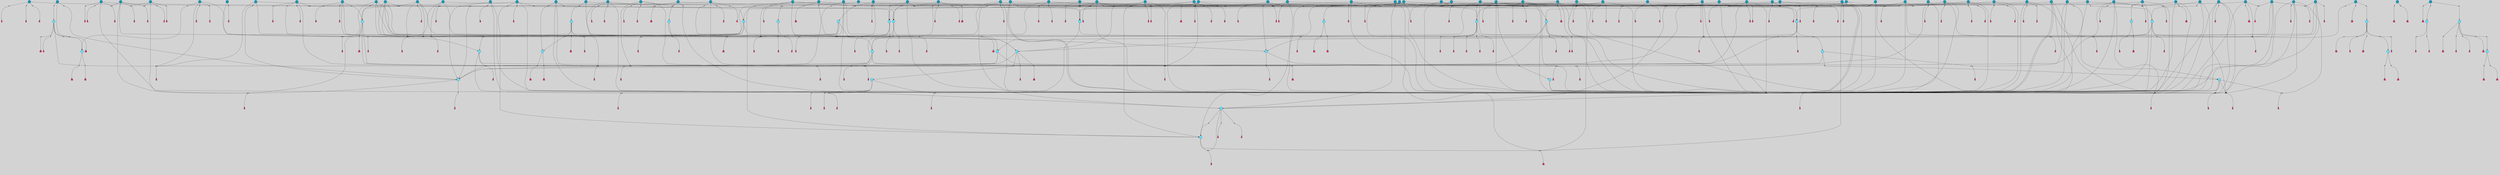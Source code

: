 // File exported with GEGELATI v1.3.1
// On the 2024-04-08 17:40:51
// With the File::TPGGraphDotExporter
digraph{
	graph[pad = "0.212, 0.055" bgcolor = lightgray]
	node[shape=circle style = filled label = ""]
		T3 [fillcolor="#66ddff"]
		T4 [fillcolor="#66ddff"]
		T7 [fillcolor="#66ddff"]
		T9 [fillcolor="#66ddff"]
		T11 [fillcolor="#66ddff"]
		T24 [fillcolor="#66ddff"]
		T27 [fillcolor="#66ddff"]
		T54 [fillcolor="#66ddff"]
		T95 [fillcolor="#66ddff"]
		T96 [fillcolor="#66ddff"]
		T111 [fillcolor="#66ddff"]
		T129 [fillcolor="#66ddff"]
		T159 [fillcolor="#66ddff"]
		T195 [fillcolor="#66ddff"]
		T212 [fillcolor="#66ddff"]
		T242 [fillcolor="#66ddff"]
		T280 [fillcolor="#1199bb"]
		T318 [fillcolor="#1199bb"]
		T323 [fillcolor="#66ddff"]
		T324 [fillcolor="#66ddff"]
		T325 [fillcolor="#66ddff"]
		T326 [fillcolor="#1199bb"]
		T327 [fillcolor="#66ddff"]
		T328 [fillcolor="#66ddff"]
		T329 [fillcolor="#66ddff"]
		T330 [fillcolor="#1199bb"]
		T332 [fillcolor="#1199bb"]
		T349 [fillcolor="#66ddff"]
		T375 [fillcolor="#1199bb"]
		T404 [fillcolor="#66ddff"]
		T410 [fillcolor="#66ddff"]
		T414 [fillcolor="#1199bb"]
		T416 [fillcolor="#1199bb"]
		T417 [fillcolor="#1199bb"]
		T421 [fillcolor="#1199bb"]
		T422 [fillcolor="#66ddff"]
		T427 [fillcolor="#1199bb"]
		T428 [fillcolor="#1199bb"]
		T433 [fillcolor="#1199bb"]
		T434 [fillcolor="#66ddff"]
		T435 [fillcolor="#1199bb"]
		T437 [fillcolor="#1199bb"]
		T438 [fillcolor="#1199bb"]
		T439 [fillcolor="#1199bb"]
		T457 [fillcolor="#1199bb"]
		T467 [fillcolor="#1199bb"]
		T469 [fillcolor="#66ddff"]
		T471 [fillcolor="#1199bb"]
		T473 [fillcolor="#1199bb"]
		T480 [fillcolor="#1199bb"]
		T486 [fillcolor="#1199bb"]
		T488 [fillcolor="#66ddff"]
		T489 [fillcolor="#1199bb"]
		T492 [fillcolor="#1199bb"]
		T495 [fillcolor="#1199bb"]
		T498 [fillcolor="#1199bb"]
		T501 [fillcolor="#1199bb"]
		T505 [fillcolor="#66ddff"]
		T515 [fillcolor="#1199bb"]
		T520 [fillcolor="#1199bb"]
		T521 [fillcolor="#1199bb"]
		T524 [fillcolor="#1199bb"]
		T525 [fillcolor="#1199bb"]
		T526 [fillcolor="#1199bb"]
		T529 [fillcolor="#1199bb"]
		T531 [fillcolor="#1199bb"]
		T534 [fillcolor="#1199bb"]
		T536 [fillcolor="#1199bb"]
		T538 [fillcolor="#1199bb"]
		T539 [fillcolor="#1199bb"]
		T541 [fillcolor="#1199bb"]
		T542 [fillcolor="#1199bb"]
		T543 [fillcolor="#1199bb"]
		T544 [fillcolor="#1199bb"]
		T545 [fillcolor="#1199bb"]
		T546 [fillcolor="#1199bb"]
		T552 [fillcolor="#66ddff"]
		T554 [fillcolor="#1199bb"]
		T556 [fillcolor="#1199bb"]
		T557 [fillcolor="#1199bb"]
		T558 [fillcolor="#1199bb"]
		T559 [fillcolor="#1199bb"]
		T560 [fillcolor="#1199bb"]
		T561 [fillcolor="#1199bb"]
		T563 [fillcolor="#1199bb"]
		T564 [fillcolor="#1199bb"]
		T565 [fillcolor="#1199bb"]
		T568 [fillcolor="#1199bb"]
		T570 [fillcolor="#1199bb"]
		T574 [fillcolor="#66ddff"]
		T365 [fillcolor="#1199bb"]
		T577 [fillcolor="#66ddff"]
		T578 [fillcolor="#66ddff"]
		T579 [fillcolor="#66ddff"]
		T581 [fillcolor="#1199bb"]
		T582 [fillcolor="#1199bb"]
		T583 [fillcolor="#1199bb"]
		T584 [fillcolor="#1199bb"]
		T585 [fillcolor="#1199bb"]
		T587 [fillcolor="#1199bb"]
		T588 [fillcolor="#1199bb"]
		T589 [fillcolor="#1199bb"]
		T590 [fillcolor="#1199bb"]
		T591 [fillcolor="#1199bb"]
		T592 [fillcolor="#1199bb"]
		T593 [fillcolor="#1199bb"]
		T211 [fillcolor="#1199bb"]
		T594 [fillcolor="#1199bb"]
		T595 [fillcolor="#1199bb"]
		T596 [fillcolor="#1199bb"]
		T597 [fillcolor="#1199bb"]
		T598 [fillcolor="#1199bb"]
		T599 [fillcolor="#1199bb"]
		T600 [fillcolor="#1199bb"]
		T601 [fillcolor="#1199bb"]
		T602 [fillcolor="#1199bb"]
		P6069 [fillcolor="#cccccc" shape=point] //6|
		I6069 [shape=box style=invis label="6|1&2|6#1|7&#92;n10|7&2|0#1|5&#92;n9|4&0|1#2|2&#92;n8|6&0|0#1|0&#92;n"]
		P6069 -> I6069[style=invis]
		A4573 [fillcolor="#ff3366" shape=box margin=0.03 width=0 height=0 label="3"]
		T3 -> P6069 -> A4573
		P6070 [fillcolor="#cccccc" shape=point] //3|
		I6070 [shape=box style=invis label="7|6&2|4#0|2&#92;n10|3&2|7#1|4&#92;n11|6&0|4#0|1&#92;n7|1&0|0#2|6&#92;n7|6&0|3#2|6&#92;n4|0&2|6#0|1&#92;n4|4&2|5#0|2&#92;n4|6&0|4#2|7&#92;n10|0&2|3#1|5&#92;n2|6&0|5#0|2&#92;n1|0&2|3#0|7&#92;n1|6&2|0#0|5&#92;n6|2&0|1#0|7&#92;n9|2&0|3#2|7&#92;n5|3&0|6#0|6&#92;n1|7&2|5#2|3&#92;n8|1&2|7#0|6&#92;n1|0&2|5#2|1&#92;n7|1&2|2#2|5&#92;n7|4&2|6#0|3&#92;n"]
		P6070 -> I6070[style=invis]
		A4574 [fillcolor="#ff3366" shape=box margin=0.03 width=0 height=0 label="4"]
		T3 -> P6070 -> A4574
		P6071 [fillcolor="#cccccc" shape=point] //7|
		I6071 [shape=box style=invis label="0|2&2|4#2|6&#92;n5|3&0|6#0|1&#92;n4|7&2|6#0|5&#92;n7|6&0|7#0|5&#92;n10|7&2|2#1|1&#92;n"]
		P6071 -> I6071[style=invis]
		A4575 [fillcolor="#ff3366" shape=box margin=0.03 width=0 height=0 label="4"]
		T4 -> P6071 -> A4575
		P6072 [fillcolor="#cccccc" shape=point] //0|
		I6072 [shape=box style=invis label="2|5&0|1#0|6&#92;n6|1&2|2#2|7&#92;n8|0&0|3#1|4&#92;n4|3&2|5#2|4&#92;n8|1&2|4#0|0&#92;n6|6&0|1#2|6&#92;n11|7&2|4#2|5&#92;n6|2&2|4#0|2&#92;n8|5&2|4#2|4&#92;n2|1&2|1#2|2&#92;n2|7&2|5#2|6&#92;n9|7&0|5#0|4&#92;n1|2&0|5#2|6&#92;n4|2&2|3#2|7&#92;n3|3&2|1#0|2&#92;n"]
		P6072 -> I6072[style=invis]
		A4576 [fillcolor="#ff3366" shape=box margin=0.03 width=0 height=0 label="5"]
		T4 -> P6072 -> A4576
		P6073 [fillcolor="#cccccc" shape=point] //-3|
		I6073 [shape=box style=invis label="1|6&2|7#0|7&#92;n10|2&0|7#1|3&#92;n9|6&2|7#2|2&#92;n5|3&0|7#0|7&#92;n1|6&2|3#0|0&#92;n2|3&2|3#2|2&#92;n5|1&2|6#0|6&#92;n"]
		P6073 -> I6073[style=invis]
		A4577 [fillcolor="#ff3366" shape=box margin=0.03 width=0 height=0 label="7"]
		T7 -> P6073 -> A4577
		P6074 [fillcolor="#cccccc" shape=point] //5|
		I6074 [shape=box style=invis label="0|5&2|3#0|1&#92;n0|6&2|1#2|4&#92;n6|2&2|6#0|7&#92;n7|4&0|3#0|1&#92;n5|4&0|7#1|6&#92;n9|1&0|5#2|2&#92;n6|3&2|3#1|7&#92;n11|7&2|4#1|6&#92;n2|5&0|1#0|0&#92;n4|7&0|0#0|2&#92;n6|2&0|6#0|0&#92;n2|1&2|6#2|4&#92;n10|0&2|0#1|0&#92;n6|6&2|4#0|6&#92;n"]
		P6074 -> I6074[style=invis]
		A4578 [fillcolor="#ff3366" shape=box margin=0.03 width=0 height=0 label="8"]
		T7 -> P6074 -> A4578
		P6075 [fillcolor="#cccccc" shape=point] //-6|
		I6075 [shape=box style=invis label="11|1&0|7#2|0&#92;n10|4&0|1#1|0&#92;n4|3&2|4#2|1&#92;n0|5&2|0#0|0&#92;n6|1&0|0#0|3&#92;n8|2&2|0#0|4&#92;n11|4&2|0#1|6&#92;n7|0&2|6#2|3&#92;n5|3&2|6#2|0&#92;n2|0&2|0#0|4&#92;n"]
		P6075 -> I6075[style=invis]
		A4579 [fillcolor="#ff3366" shape=box margin=0.03 width=0 height=0 label="9"]
		T9 -> P6075 -> A4579
		P6076 [fillcolor="#cccccc" shape=point] //2|
		I6076 [shape=box style=invis label="6|3&2|7#1|4&#92;n8|6&0|0#2|5&#92;n2|1&0|2#0|3&#92;n8|7&0|6#0|4&#92;n2|1&2|0#0|1&#92;n0|0&2|2#2|3&#92;n6|6&0|7#2|1&#92;n6|1&0|7#2|6&#92;n5|4&2|7#0|4&#92;n0|3&0|4#2|0&#92;n11|0&2|0#2|5&#92;n4|5&2|5#2|4&#92;n5|7&0|6#0|4&#92;n9|7&2|5#0|3&#92;n5|4&2|1#0|3&#92;n5|3&0|1#1|7&#92;n0|4&0|3#2|5&#92;n"]
		P6076 -> I6076[style=invis]
		A4580 [fillcolor="#ff3366" shape=box margin=0.03 width=0 height=0 label="10"]
		T9 -> P6076 -> A4580
		P6077 [fillcolor="#cccccc" shape=point] //6|
		I6077 [shape=box style=invis label="3|0&2|7#2|2&#92;n3|2&0|4#2|5&#92;n5|1&0|2#1|0&#92;n8|7&0|1#2|0&#92;n8|5&0|3#0|6&#92;n0|2&0|2#2|3&#92;n1|5&2|5#0|5&#92;n5|6&0|6#0|7&#92;n6|7&0|0#2|6&#92;n1|2&2|3#0|0&#92;n7|7&2|3#0|4&#92;n0|7&2|7#0|6&#92;n1|0&2|2#2|7&#92;n4|4&0|1#0|0&#92;n"]
		P6077 -> I6077[style=invis]
		A4581 [fillcolor="#ff3366" shape=box margin=0.03 width=0 height=0 label="11"]
		T11 -> P6077 -> A4581
		P6078 [fillcolor="#cccccc" shape=point] //-4|
		I6078 [shape=box style=invis label="4|1&0|4#2|6&#92;n1|2&2|2#2|0&#92;n1|2&2|0#0|6&#92;n8|4&2|3#2|5&#92;n5|5&2|1#1|0&#92;n"]
		P6078 -> I6078[style=invis]
		A4582 [fillcolor="#ff3366" shape=box margin=0.03 width=0 height=0 label="12"]
		T11 -> P6078 -> A4582
		P6079 [fillcolor="#cccccc" shape=point] //-3|
		I6079 [shape=box style=invis label="8|1&2|3#0|5&#92;n0|6&0|5#0|5&#92;n3|7&2|1#0|6&#92;n3|5&0|1#0|0&#92;n9|5&2|0#0|4&#92;n3|5&0|2#0|3&#92;n10|6&2|4#1|0&#92;n9|4&2|7#2|6&#92;n1|7&2|5#2|2&#92;n"]
		P6079 -> I6079[style=invis]
		A4583 [fillcolor="#ff3366" shape=box margin=0.03 width=0 height=0 label="5"]
		T4 -> P6079 -> A4583
		P6080 [fillcolor="#cccccc" shape=point] //1|
		I6080 [shape=box style=invis label="5|1&0|6#2|7&#92;n2|4&0|4#2|2&#92;n0|6&0|5#0|4&#92;n10|6&2|5#1|6&#92;n9|3&0|1#1|7&#92;n10|3&2|2#1|0&#92;n5|0&0|0#2|1&#92;n11|3&2|3#1|5&#92;n10|3&0|1#1|0&#92;n2|4&0|1#0|1&#92;n0|2&0|3#2|4&#92;n9|2&2|1#2|5&#92;n11|7&2|6#2|6&#92;n"]
		P6080 -> I6080[style=invis]
		T24 -> P6080 -> T7
		P6081 [fillcolor="#cccccc" shape=point] //5|
		I6081 [shape=box style=invis label="3|0&2|0#0|1&#92;n3|0&0|7#0|1&#92;n5|3&0|2#2|6&#92;n4|4&2|4#2|6&#92;n11|2&0|7#1|6&#92;n2|7&2|2#2|5&#92;n9|3&2|6#2|7&#92;n7|7&0|0#0|4&#92;n6|1&2|4#2|3&#92;n5|4&2|0#1|6&#92;n1|3&0|7#0|4&#92;n"]
		P6081 -> I6081[style=invis]
		A4584 [fillcolor="#ff3366" shape=box margin=0.03 width=0 height=0 label="7"]
		T24 -> P6081 -> A4584
		P6082 [fillcolor="#cccccc" shape=point] //-2|
		I6082 [shape=box style=invis label="4|1&0|4#0|3&#92;n4|2&0|5#2|0&#92;n5|5&2|6#0|5&#92;n1|4&0|1#0|2&#92;n6|3&2|7#1|5&#92;n0|4&2|0#0|3&#92;n8|5&2|5#1|2&#92;n10|7&2|7#1|1&#92;n3|4&0|0#2|1&#92;n3|6&2|5#2|5&#92;n8|3&0|1#0|7&#92;n10|0&2|7#1|3&#92;n4|1&2|4#0|1&#92;n9|3&2|0#0|4&#92;n3|6&2|0#0|4&#92;n1|2&0|6#2|1&#92;n4|0&2|1#2|2&#92;n"]
		P6082 -> I6082[style=invis]
		A4585 [fillcolor="#ff3366" shape=box margin=0.03 width=0 height=0 label="14"]
		T24 -> P6082 -> A4585
		P6083 [fillcolor="#cccccc" shape=point] //2|
		I6083 [shape=box style=invis label="9|1&2|3#0|1&#92;n5|2&2|0#2|4&#92;n3|6&2|5#2|7&#92;n7|0&2|5#0|4&#92;n1|2&0|3#0|5&#92;n7|3&2|7#0|0&#92;n"]
		P6083 -> I6083[style=invis]
		A4586 [fillcolor="#ff3366" shape=box margin=0.03 width=0 height=0 label="2"]
		T27 -> P6083 -> A4586
		P6084 [fillcolor="#cccccc" shape=point] //-6|
		I6084 [shape=box style=invis label="7|5&0|4#0|4&#92;n11|0&2|5#2|1&#92;n"]
		P6084 -> I6084[style=invis]
		A4587 [fillcolor="#ff3366" shape=box margin=0.03 width=0 height=0 label="3"]
		T27 -> P6084 -> A4587
		T27 -> P6070
		T27 -> P6072
		P6085 [fillcolor="#cccccc" shape=point] //0|
		I6085 [shape=box style=invis label="4|0&0|3#2|7&#92;n10|2&0|3#1|7&#92;n3|5&0|2#0|3&#92;n4|5&0|0#2|1&#92;n10|7&2|0#1|2&#92;n5|3&2|3#1|6&#92;n9|5&2|0#0|4&#92;n5|4&2|7#0|2&#92;n10|3&2|7#1|4&#92;n7|2&0|1#2|6&#92;n8|6&0|5#0|5&#92;n8|7&2|3#0|5&#92;n2|6&2|4#0|0&#92;n"]
		P6085 -> I6085[style=invis]
		A4588 [fillcolor="#ff3366" shape=box margin=0.03 width=0 height=0 label="5"]
		T27 -> P6085 -> A4588
		P6086 [fillcolor="#cccccc" shape=point] //8|
		I6086 [shape=box style=invis label="9|0&0|1#2|0&#92;n10|1&2|5#1|4&#92;n8|2&2|6#0|4&#92;n2|4&2|5#2|3&#92;n4|2&2|2#0|2&#92;n7|5&0|2#0|0&#92;n8|2&2|1#1|3&#92;n8|7&0|7#2|1&#92;n1|1&0|0#0|7&#92;n5|6&2|5#1|0&#92;n6|6&2|5#0|0&#92;n11|4&0|3#2|6&#92;n4|2&2|4#0|7&#92;n5|6&0|1#2|0&#92;n11|3&0|2#0|7&#92;n"]
		P6086 -> I6086[style=invis]
		A4589 [fillcolor="#ff3366" shape=box margin=0.03 width=0 height=0 label="6"]
		T54 -> P6086 -> A4589
		T54 -> P6081
		P6087 [fillcolor="#cccccc" shape=point] //-10|
		I6087 [shape=box style=invis label="3|6&0|0#0|4&#92;n4|1&2|4#0|1&#92;n5|1&0|1#0|4&#92;n5|5&2|6#0|5&#92;n6|5&0|6#0|3&#92;n11|1&2|0#0|1&#92;n0|7&2|0#0|3&#92;n1|2&0|6#0|1&#92;n8|0&0|4#2|0&#92;n0|4&0|7#2|7&#92;n7|0&2|7#1|3&#92;n3|1&0|5#2|5&#92;n5|1&0|4#0|3&#92;n2|2&0|2#0|0&#92;n8|3&0|1#0|7&#92;n3|0&0|3#0|5&#92;n7|2&0|5#2|0&#92;n6|3&2|7#1|5&#92;n4|7&2|7#2|1&#92;n"]
		P6087 -> I6087[style=invis]
		A4590 [fillcolor="#ff3366" shape=box margin=0.03 width=0 height=0 label="14"]
		T54 -> P6087 -> A4590
		T54 -> P6074
		P6088 [fillcolor="#cccccc" shape=point] //4|
		I6088 [shape=box style=invis label="4|3&0|6#0|3&#92;n5|7&2|3#2|2&#92;n5|6&0|7#1|2&#92;n1|4&2|6#0|3&#92;n8|4&2|1#2|5&#92;n9|5&2|4#1|4&#92;n2|4&0|5#0|7&#92;n10|0&0|6#1|3&#92;n3|0&0|6#0|2&#92;n2|7&2|7#2|6&#92;n5|2&0|5#1|5&#92;n10|4&2|5#1|7&#92;n4|0&0|4#2|4&#92;n11|1&0|4#2|6&#92;n10|6&2|0#1|4&#92;n9|7&0|3#1|4&#92;n4|5&2|7#0|6&#92;n11|5&2|6#2|3&#92;n0|3&0|5#0|1&#92;n"]
		P6088 -> I6088[style=invis]
		A4591 [fillcolor="#ff3366" shape=box margin=0.03 width=0 height=0 label="13"]
		T95 -> P6088 -> A4591
		P6089 [fillcolor="#cccccc" shape=point] //8|
		I6089 [shape=box style=invis label="9|7&0|5#2|5&#92;n3|3&2|3#0|2&#92;n9|5&2|2#1|0&#92;n2|3&0|6#0|3&#92;n4|4&2|5#2|7&#92;n11|3&2|0#1|5&#92;n6|6&2|1#2|2&#92;n4|6&0|1#2|2&#92;n2|5&2|7#2|2&#92;n7|7&2|2#2|3&#92;n6|5&0|3#2|6&#92;n6|7&0|6#0|2&#92;n"]
		P6089 -> I6089[style=invis]
		A4592 [fillcolor="#ff3366" shape=box margin=0.03 width=0 height=0 label="14"]
		T95 -> P6089 -> A4592
		P6090 [fillcolor="#cccccc" shape=point] //2|
		I6090 [shape=box style=invis label="4|1&0|4#2|6&#92;n5|5&2|1#1|0&#92;n1|0&2|0#0|6&#92;n8|4&2|3#2|5&#92;n"]
		P6090 -> I6090[style=invis]
		T95 -> P6090 -> T11
		P6091 [fillcolor="#cccccc" shape=point] //-9|
		I6091 [shape=box style=invis label="2|0&2|0#2|1&#92;n4|4&2|4#2|6&#92;n9|1&0|3#1|7&#92;n5|3&0|2#2|6&#92;n2|7&2|2#2|5&#92;n5|4&2|0#1|6&#92;n3|0&0|7#0|1&#92;n1|3&0|7#0|4&#92;n11|6&2|2#0|7&#92;n7|7&0|0#0|4&#92;n11|0&0|7#1|6&#92;n9|3&2|6#2|7&#92;n"]
		P6091 -> I6091[style=invis]
		A4593 [fillcolor="#ff3366" shape=box margin=0.03 width=0 height=0 label="7"]
		T95 -> P6091 -> A4593
		P6092 [fillcolor="#cccccc" shape=point] //-8|
		I6092 [shape=box style=invis label="7|5&0|4#2|4&#92;n"]
		P6092 -> I6092[style=invis]
		A4594 [fillcolor="#ff3366" shape=box margin=0.03 width=0 height=0 label="3"]
		T95 -> P6092 -> A4594
		P6093 [fillcolor="#cccccc" shape=point] //6|
		I6093 [shape=box style=invis label="0|5&2|3#0|1&#92;n0|6&2|1#2|4&#92;n9|1&0|5#2|2&#92;n7|4&0|3#0|1&#92;n5|4&0|7#1|6&#92;n2|5&0|1#0|0&#92;n6|3&2|3#1|7&#92;n11|7&2|4#1|6&#92;n6|2&2|6#0|1&#92;n4|7&0|0#0|2&#92;n6|2&0|6#0|0&#92;n9|1&2|6#2|4&#92;n10|0&2|0#1|0&#92;n6|6&2|4#0|6&#92;n"]
		P6093 -> I6093[style=invis]
		A4595 [fillcolor="#ff3366" shape=box margin=0.03 width=0 height=0 label="8"]
		T96 -> P6093 -> A4595
		P6094 [fillcolor="#cccccc" shape=point] //5|
		I6094 [shape=box style=invis label="10|4&0|1#1|0&#92;n4|3&2|4#2|1&#92;n2|0&2|0#0|4&#92;n6|1&0|0#0|3&#92;n8|2&2|0#0|4&#92;n0|0&0|0#0|0&#92;n11|4&2|0#1|6&#92;n7|0&2|6#2|3&#92;n5|3&2|6#2|0&#92;n0|0&2|0#0|0&#92;n"]
		P6094 -> I6094[style=invis]
		A4596 [fillcolor="#ff3366" shape=box margin=0.03 width=0 height=0 label="9"]
		T96 -> P6094 -> A4596
		T96 -> P6069
		P6095 [fillcolor="#cccccc" shape=point] //1|
		I6095 [shape=box style=invis label="5|4&0|7#1|6&#92;n0|6&2|1#2|4&#92;n7|4&0|3#0|1&#92;n0|5&2|3#0|1&#92;n9|1&0|5#2|2&#92;n6|3&2|3#1|7&#92;n11|7&2|4#1|6&#92;n2|5&0|1#0|0&#92;n7|5&2|3#1|1&#92;n4|7&0|0#0|2&#92;n6|2&0|6#0|0&#92;n2|1&2|6#2|4&#92;n10|0&2|7#1|0&#92;n6|6&2|4#0|6&#92;n"]
		P6095 -> I6095[style=invis]
		A4597 [fillcolor="#ff3366" shape=box margin=0.03 width=0 height=0 label="8"]
		T96 -> P6095 -> A4597
		T96 -> P6079
		P6096 [fillcolor="#cccccc" shape=point] //-5|
		I6096 [shape=box style=invis label="0|0&2|3#0|2&#92;n10|5&0|6#1|3&#92;n7|3&0|6#2|3&#92;n3|4&0|6#0|6&#92;n10|5&0|2#1|1&#92;n5|0&0|1#0|3&#92;n6|6&2|5#1|5&#92;n7|4&0|2#1|7&#92;n5|7&0|1#2|5&#92;n1|5&0|0#0|3&#92;n7|5&2|1#2|6&#92;n9|0&0|2#0|0&#92;n4|0&2|4#0|0&#92;n4|6&0|0#2|3&#92;n3|1&0|6#2|5&#92;n7|7&2|1#2|3&#92;n9|4&2|2#0|6&#92;n"]
		P6096 -> I6096[style=invis]
		T111 -> P6096 -> T9
		P6097 [fillcolor="#cccccc" shape=point] //7|
		I6097 [shape=box style=invis label="7|4&2|1#2|0&#92;n4|1&2|4#2|3&#92;n5|0&2|0#2|2&#92;n6|1&2|4#2|6&#92;n"]
		P6097 -> I6097[style=invis]
		A4598 [fillcolor="#ff3366" shape=box margin=0.03 width=0 height=0 label="9"]
		T111 -> P6097 -> A4598
		P6098 [fillcolor="#cccccc" shape=point] //2|
		I6098 [shape=box style=invis label="3|0&2|0#0|1&#92;n11|2&0|7#1|6&#92;n8|7&2|4#0|5&#92;n5|3&0|2#2|6&#92;n4|4&2|4#2|6&#92;n3|0&0|7#0|1&#92;n2|7&2|2#2|5&#92;n9|3&2|6#2|7&#92;n7|7&0|0#0|4&#92;n6|1&2|4#1|3&#92;n5|4&2|0#1|6&#92;n1|3&0|7#0|4&#92;n"]
		P6098 -> I6098[style=invis]
		A4599 [fillcolor="#ff3366" shape=box margin=0.03 width=0 height=0 label="7"]
		T111 -> P6098 -> A4599
		T111 -> P6075
		T129 -> P6086
		T129 -> P6081
		P6099 [fillcolor="#cccccc" shape=point] //10|
		I6099 [shape=box style=invis label="4|5&2|7#2|1&#92;n1|7&2|3#0|6&#92;n3|5&2|2#0|3&#92;n10|3&0|7#1|4&#92;n7|1&0|4#2|6&#92;n10|2&0|3#1|7&#92;n9|5&2|0#0|4&#92;n4|0&0|3#2|7&#92;n11|4&2|6#1|2&#92;n5|4&2|7#0|2&#92;n2|6&2|4#0|0&#92;n6|5&0|7#2|1&#92;n5|3&2|3#1|6&#92;n10|7&2|0#1|2&#92;n"]
		P6099 -> I6099[style=invis]
		A4600 [fillcolor="#ff3366" shape=box margin=0.03 width=0 height=0 label="5"]
		T129 -> P6099 -> A4600
		P6100 [fillcolor="#cccccc" shape=point] //5|
		I6100 [shape=box style=invis label="9|4&2|3#1|3&#92;n0|4&2|4#0|5&#92;n6|1&2|6#2|5&#92;n4|0&0|5#2|0&#92;n"]
		P6100 -> I6100[style=invis]
		A4601 [fillcolor="#ff3366" shape=box margin=0.03 width=0 height=0 label="7"]
		T129 -> P6100 -> A4601
		P6101 [fillcolor="#cccccc" shape=point] //6|
		I6101 [shape=box style=invis label="9|4&2|7#0|6&#92;n8|4&0|1#1|0&#92;n1|3&0|0#2|1&#92;n2|4&0|6#2|2&#92;n5|1&2|5#0|7&#92;n3|0&0|3#2|6&#92;n2|2&2|6#0|2&#92;n8|4&0|4#2|2&#92;n5|1&2|4#0|3&#92;n9|4&0|6#0|6&#92;n5|0&2|2#1|5&#92;n11|7&0|0#1|1&#92;n0|4&0|3#0|3&#92;n7|7&2|4#2|5&#92;n1|5&0|1#2|1&#92;n"]
		P6101 -> I6101[style=invis]
		A4602 [fillcolor="#ff3366" shape=box margin=0.03 width=0 height=0 label="1"]
		T129 -> P6101 -> A4602
		P6102 [fillcolor="#cccccc" shape=point] //7|
		I6102 [shape=box style=invis label="7|0&2|1#2|0&#92;n9|7&2|1#1|7&#92;n8|2&0|1#1|0&#92;n6|6&0|2#1|1&#92;n2|2&0|5#0|0&#92;n5|7&0|0#2|1&#92;n5|1&2|5#1|5&#92;n4|7&2|4#2|3&#92;n10|5&2|2#1|5&#92;n1|3&2|2#2|0&#92;n10|2&2|6#1|5&#92;n"]
		P6102 -> I6102[style=invis]
		A4603 [fillcolor="#ff3366" shape=box margin=0.03 width=0 height=0 label="1"]
		T159 -> P6102 -> A4603
		P6103 [fillcolor="#cccccc" shape=point] //7|
		I6103 [shape=box style=invis label="7|4&2|7#0|4&#92;n4|6&0|1#2|5&#92;n2|1&2|3#0|0&#92;n4|3&2|0#0|1&#92;n0|0&2|7#2|7&#92;n7|7&0|5#2|3&#92;n5|0&2|1#2|2&#92;n10|0&0|4#1|2&#92;n4|4&0|7#0|0&#92;n6|7&0|2#0|1&#92;n1|4&2|5#0|4&#92;n"]
		P6103 -> I6103[style=invis]
		A4604 [fillcolor="#ff3366" shape=box margin=0.03 width=0 height=0 label="0"]
		T159 -> P6103 -> A4604
		P6104 [fillcolor="#cccccc" shape=point] //5|
		I6104 [shape=box style=invis label="0|5&2|3#0|1&#92;n0|6&2|1#2|4&#92;n6|2&2|6#0|7&#92;n9|0&2|7#1|1&#92;n7|4&0|3#0|1&#92;n11|7&2|4#1|6&#92;n9|1&0|5#2|2&#92;n5|4&0|7#1|6&#92;n2|5&0|1#0|0&#92;n4|7&0|0#0|2&#92;n6|2&0|6#0|0&#92;n2|1&2|6#2|4&#92;n10|0&0|0#1|0&#92;n6|6&2|4#0|6&#92;n"]
		P6104 -> I6104[style=invis]
		T159 -> P6104 -> T129
		P6105 [fillcolor="#cccccc" shape=point] //5|
		I6105 [shape=box style=invis label="3|0&2|0#2|1&#92;n3|0&0|7#0|1&#92;n5|3&0|2#2|6&#92;n4|4&2|4#2|6&#92;n5|4&2|0#1|6&#92;n2|7&2|2#2|5&#92;n1|3&0|7#0|4&#92;n11|6&2|2#0|7&#92;n7|7&0|0#0|4&#92;n6|1&2|4#2|3&#92;n11|0&0|7#1|6&#92;n9|3&2|6#2|7&#92;n"]
		P6105 -> I6105[style=invis]
		A4605 [fillcolor="#ff3366" shape=box margin=0.03 width=0 height=0 label="7"]
		T195 -> P6105 -> A4605
		P6106 [fillcolor="#cccccc" shape=point] //4|
		I6106 [shape=box style=invis label="7|1&0|6#0|1&#92;n6|7&2|7#1|7&#92;n10|1&2|1#1|1&#92;n9|6&2|2#1|4&#92;n4|7&0|4#2|2&#92;n9|6&0|5#1|1&#92;n10|0&2|6#1|6&#92;n5|1&0|1#2|3&#92;n10|1&0|5#1|0&#92;n3|4&2|3#0|0&#92;n8|2&0|5#2|4&#92;n1|6&2|0#0|0&#92;n2|3&0|1#2|6&#92;n5|2&2|2#1|6&#92;n2|2&0|1#2|1&#92;n3|1&2|7#0|3&#92;n6|7&2|3#0|4&#92;n"]
		P6106 -> I6106[style=invis]
		A4606 [fillcolor="#ff3366" shape=box margin=0.03 width=0 height=0 label="10"]
		T195 -> P6106 -> A4606
		P6107 [fillcolor="#cccccc" shape=point] //-4|
		I6107 [shape=box style=invis label="0|4&0|0#2|7&#92;n8|5&2|4#2|4&#92;n4|3&2|5#2|4&#92;n11|7&2|2#2|5&#92;n6|5&2|2#2|7&#92;n3|2&0|7#0|7&#92;n3|3&2|1#0|3&#92;n2|6&0|3#2|5&#92;n0|1&2|6#2|2&#92;n8|2&0|0#1|6&#92;n0|7&0|5#0|4&#92;n9|5&0|3#2|7&#92;n2|7&2|5#2|6&#92;n9|0&2|0#0|1&#92;n1|2&2|4#0|2&#92;n"]
		P6107 -> I6107[style=invis]
		T195 -> P6107 -> T27
		T195 -> P6103
		P6108 [fillcolor="#cccccc" shape=point] //6|
		I6108 [shape=box style=invis label="9|4&2|7#0|6&#92;n8|4&0|1#1|0&#92;n1|3&0|0#2|1&#92;n2|4&0|6#2|2&#92;n5|1&2|5#0|7&#92;n3|0&0|3#2|6&#92;n2|2&2|6#0|2&#92;n8|4&0|4#2|2&#92;n5|1&2|4#0|3&#92;n9|4&0|6#0|6&#92;n5|0&2|2#1|5&#92;n11|7&0|0#1|1&#92;n0|4&0|3#0|3&#92;n7|7&2|4#2|5&#92;n1|5&0|1#2|1&#92;n"]
		P6108 -> I6108[style=invis]
		A4607 [fillcolor="#ff3366" shape=box margin=0.03 width=0 height=0 label="1"]
		T212 -> P6108 -> A4607
		P6109 [fillcolor="#cccccc" shape=point] //5|
		I6109 [shape=box style=invis label="9|4&2|3#1|3&#92;n0|4&2|4#0|5&#92;n6|1&2|6#2|5&#92;n4|0&0|5#2|0&#92;n"]
		P6109 -> I6109[style=invis]
		A4608 [fillcolor="#ff3366" shape=box margin=0.03 width=0 height=0 label="7"]
		T212 -> P6109 -> A4608
		P6110 [fillcolor="#cccccc" shape=point] //5|
		I6110 [shape=box style=invis label="3|0&2|0#0|1&#92;n3|0&0|7#0|1&#92;n5|3&0|2#2|6&#92;n4|4&2|4#2|6&#92;n11|2&0|7#1|6&#92;n2|7&2|2#2|5&#92;n9|3&2|6#2|7&#92;n7|7&0|0#0|4&#92;n6|1&2|4#2|3&#92;n5|4&2|0#1|6&#92;n1|3&0|7#0|4&#92;n"]
		P6110 -> I6110[style=invis]
		A4609 [fillcolor="#ff3366" shape=box margin=0.03 width=0 height=0 label="7"]
		T212 -> P6110 -> A4609
		P6111 [fillcolor="#cccccc" shape=point] //8|
		I6111 [shape=box style=invis label="9|0&0|1#2|0&#92;n10|1&2|5#1|4&#92;n8|2&2|6#0|4&#92;n2|4&2|5#2|3&#92;n4|2&2|2#0|2&#92;n7|5&0|2#0|0&#92;n8|2&2|1#1|3&#92;n8|7&0|7#2|1&#92;n1|1&0|0#0|7&#92;n5|6&2|5#1|0&#92;n6|6&2|5#0|0&#92;n11|4&0|3#2|6&#92;n4|2&2|4#0|7&#92;n5|6&0|1#2|0&#92;n11|3&0|2#0|7&#92;n"]
		P6111 -> I6111[style=invis]
		A4610 [fillcolor="#ff3366" shape=box margin=0.03 width=0 height=0 label="6"]
		T212 -> P6111 -> A4610
		P6112 [fillcolor="#cccccc" shape=point] //10|
		I6112 [shape=box style=invis label="4|5&2|7#2|1&#92;n1|7&2|3#0|6&#92;n3|5&2|2#0|3&#92;n10|3&0|7#1|4&#92;n7|1&0|4#2|6&#92;n10|2&0|3#1|7&#92;n9|5&2|0#0|4&#92;n4|0&0|3#2|7&#92;n11|4&2|6#1|2&#92;n5|4&2|7#0|2&#92;n2|6&2|4#0|0&#92;n6|5&0|7#2|1&#92;n5|3&2|3#1|6&#92;n10|7&2|0#1|2&#92;n"]
		P6112 -> I6112[style=invis]
		A4611 [fillcolor="#ff3366" shape=box margin=0.03 width=0 height=0 label="5"]
		T212 -> P6112 -> A4611
		P6113 [fillcolor="#cccccc" shape=point] //5|
		I6113 [shape=box style=invis label="1|6&2|7#0|7&#92;n9|2&2|7#2|2&#92;n10|2&0|7#1|3&#92;n5|3&0|7#0|7&#92;n7|0&2|7#2|2&#92;n1|6&2|3#0|0&#92;n2|3&2|3#2|2&#92;n"]
		P6113 -> I6113[style=invis]
		A4612 [fillcolor="#ff3366" shape=box margin=0.03 width=0 height=0 label="7"]
		T242 -> P6113 -> A4612
		P6114 [fillcolor="#cccccc" shape=point] //-8|
		I6114 [shape=box style=invis label="7|5&0|2#2|1&#92;n1|0&2|6#0|0&#92;n7|1&2|6#1|1&#92;n8|7&0|3#1|6&#92;n3|7&2|3#2|4&#92;n"]
		P6114 -> I6114[style=invis]
		A4613 [fillcolor="#ff3366" shape=box margin=0.03 width=0 height=0 label="2"]
		T242 -> P6114 -> A4613
		P6115 [fillcolor="#cccccc" shape=point] //-3|
		I6115 [shape=box style=invis label="1|1&2|1#0|1&#92;n1|4&0|0#2|4&#92;n11|0&2|3#0|2&#92;n11|6&0|4#0|1&#92;n5|2&0|6#1|5&#92;n3|7&2|6#2|7&#92;n7|7&0|1#2|1&#92;n9|5&2|2#2|0&#92;n6|5&2|6#1|4&#92;n0|7&0|5#2|4&#92;n8|1&0|0#2|3&#92;n0|5&0|3#0|5&#92;n2|0&2|4#0|5&#92;n7|5&2|7#1|3&#92;n8|3&0|0#1|2&#92;n"]
		P6115 -> I6115[style=invis]
		A4614 [fillcolor="#ff3366" shape=box margin=0.03 width=0 height=0 label="1"]
		T242 -> P6115 -> A4614
		T280 -> P6088
		P6116 [fillcolor="#cccccc" shape=point] //1|
		I6116 [shape=box style=invis label="0|4&0|1#0|1&#92;n10|5&2|5#1|6&#92;n7|7&2|5#2|2&#92;n9|5&0|7#2|7&#92;n8|4&0|3#2|7&#92;n11|0&2|3#0|5&#92;n7|0&0|0#0|1&#92;n4|2&0|4#0|5&#92;n5|1&0|6#2|7&#92;n11|3&0|7#1|3&#92;n"]
		P6116 -> I6116[style=invis]
		T280 -> P6116 -> T7
		P6117 [fillcolor="#cccccc" shape=point] //-3|
		I6117 [shape=box style=invis label="4|5&0|0#0|0&#92;n4|7&0|0#0|2&#92;n0|6&2|1#2|4&#92;n9|1&0|5#2|2&#92;n10|0&2|0#1|0&#92;n6|6&2|4#0|6&#92;n2|5&0|1#0|0&#92;n6|3&2|3#1|7&#92;n11|7&2|4#1|6&#92;n6|2&2|6#0|1&#92;n6|2&0|0#0|0&#92;n9|1&2|6#2|4&#92;n10|4&0|3#1|1&#92;n5|4&2|7#1|6&#92;n"]
		P6117 -> I6117[style=invis]
		T280 -> P6117 -> T95
		P6118 [fillcolor="#cccccc" shape=point] //5|
		I6118 [shape=box style=invis label="11|7&2|0#1|7&#92;n1|5&2|4#2|4&#92;n4|3&0|1#0|5&#92;n1|6&0|0#0|4&#92;n8|6&2|4#0|0&#92;n4|0&2|0#0|5&#92;n10|4&2|0#1|0&#92;n4|4&0|5#0|1&#92;n0|7&2|1#0|5&#92;n0|6&2|3#2|0&#92;n9|6&2|5#1|3&#92;n"]
		P6118 -> I6118[style=invis]
		T318 -> P6118 -> T195
		P6119 [fillcolor="#cccccc" shape=point] //-9|
		I6119 [shape=box style=invis label="4|7&2|6#0|5&#92;n11|3&0|2#2|6&#92;n10|2&2|4#1|6&#92;n3|0&2|6#2|7&#92;n4|3&0|5#0|7&#92;n2|3&0|7#0|7&#92;n10|6&0|7#1|5&#92;n10|1&2|2#1|1&#92;n1|7&0|3#2|6&#92;n"]
		P6119 -> I6119[style=invis]
		A4615 [fillcolor="#ff3366" shape=box margin=0.03 width=0 height=0 label="4"]
		T318 -> P6119 -> A4615
		P6120 [fillcolor="#cccccc" shape=point] //7|
		I6120 [shape=box style=invis label="7|2&0|4#1|3&#92;n7|7&0|0#0|4&#92;n4|4&2|4#2|6&#92;n2|3&2|2#2|5&#92;n8|0&0|2#2|1&#92;n9|3&2|6#2|7&#92;n6|4&2|4#2|3&#92;n3|3&2|0#0|1&#92;n6|4&2|0#1|6&#92;n5|3&0|7#0|4&#92;n"]
		P6120 -> I6120[style=invis]
		A4616 [fillcolor="#ff3366" shape=box margin=0.03 width=0 height=0 label="7"]
		T318 -> P6120 -> A4616
		P6121 [fillcolor="#cccccc" shape=point] //-6|
		I6121 [shape=box style=invis label="9|0&2|0#0|1&#92;n3|2&0|2#0|3&#92;n5|4&0|5#1|7&#92;n2|1&0|4#0|3&#92;n9|2&2|0#2|4&#92;n7|6&0|4#0|2&#92;n2|3&0|6#2|6&#92;n1|2&0|3#2|0&#92;n"]
		P6121 -> I6121[style=invis]
		T318 -> P6121 -> T54
		P6122 [fillcolor="#cccccc" shape=point] //-2|
		I6122 [shape=box style=invis label="1|3&0|2#0|7&#92;n6|1&0|7#0|0&#92;n6|1&2|4#1|7&#92;n3|0&2|3#0|3&#92;n0|2&0|7#2|6&#92;n"]
		P6122 -> I6122[style=invis]
		T318 -> P6122 -> T195
		P6123 [fillcolor="#cccccc" shape=point] //-9|
		I6123 [shape=box style=invis label="2|0&2|0#2|1&#92;n4|4&2|4#2|6&#92;n9|1&0|3#1|7&#92;n5|3&0|2#2|6&#92;n2|7&2|2#2|5&#92;n5|4&2|0#1|6&#92;n3|0&0|7#0|1&#92;n1|3&0|7#0|4&#92;n11|6&2|2#0|7&#92;n7|7&0|0#0|4&#92;n11|0&0|7#1|6&#92;n9|3&2|6#2|7&#92;n"]
		P6123 -> I6123[style=invis]
		A4617 [fillcolor="#ff3366" shape=box margin=0.03 width=0 height=0 label="7"]
		T323 -> P6123 -> A4617
		P6124 [fillcolor="#cccccc" shape=point] //-4|
		I6124 [shape=box style=invis label="4|1&0|4#2|6&#92;n1|2&2|2#2|0&#92;n1|2&2|0#0|6&#92;n8|4&2|3#2|5&#92;n5|5&2|1#1|0&#92;n"]
		P6124 -> I6124[style=invis]
		A4618 [fillcolor="#ff3366" shape=box margin=0.03 width=0 height=0 label="12"]
		T324 -> P6124 -> A4618
		P6125 [fillcolor="#cccccc" shape=point] //8|
		I6125 [shape=box style=invis label="9|7&0|5#2|5&#92;n3|3&2|3#0|2&#92;n9|5&2|2#1|0&#92;n2|3&0|6#0|3&#92;n4|4&2|5#2|7&#92;n11|3&2|0#1|5&#92;n6|6&2|1#2|2&#92;n4|6&0|1#2|2&#92;n2|5&2|7#2|2&#92;n7|7&2|2#2|3&#92;n6|5&0|3#2|6&#92;n6|7&0|6#0|2&#92;n"]
		P6125 -> I6125[style=invis]
		A4619 [fillcolor="#ff3366" shape=box margin=0.03 width=0 height=0 label="14"]
		T323 -> P6125 -> A4619
		P6126 [fillcolor="#cccccc" shape=point] //-8|
		I6126 [shape=box style=invis label="7|5&0|4#2|4&#92;n"]
		P6126 -> I6126[style=invis]
		A4620 [fillcolor="#ff3366" shape=box margin=0.03 width=0 height=0 label="3"]
		T323 -> P6126 -> A4620
		P6127 [fillcolor="#cccccc" shape=point] //4|
		I6127 [shape=box style=invis label="4|3&0|6#0|3&#92;n5|7&2|3#2|2&#92;n5|6&0|7#1|2&#92;n1|4&2|6#0|3&#92;n8|4&2|1#2|5&#92;n9|5&2|4#1|4&#92;n2|4&0|5#0|7&#92;n10|0&0|6#1|3&#92;n3|0&0|6#0|2&#92;n2|7&2|7#2|6&#92;n5|2&0|5#1|5&#92;n10|4&2|5#1|7&#92;n4|0&0|4#2|4&#92;n11|1&0|4#2|6&#92;n10|6&2|0#1|4&#92;n9|7&0|3#1|4&#92;n4|5&2|7#0|6&#92;n11|5&2|6#2|3&#92;n0|3&0|5#0|1&#92;n"]
		P6127 -> I6127[style=invis]
		A4621 [fillcolor="#ff3366" shape=box margin=0.03 width=0 height=0 label="13"]
		T323 -> P6127 -> A4621
		P6128 [fillcolor="#cccccc" shape=point] //-3|
		I6128 [shape=box style=invis label="4|5&0|0#0|0&#92;n4|7&0|0#0|2&#92;n0|6&2|1#2|4&#92;n9|1&0|5#2|2&#92;n10|0&2|0#1|0&#92;n6|6&2|4#0|6&#92;n2|5&0|1#0|0&#92;n6|3&2|3#1|7&#92;n11|7&2|4#1|6&#92;n6|2&2|6#0|1&#92;n6|2&0|0#0|0&#92;n9|1&2|6#2|4&#92;n10|4&0|3#1|1&#92;n5|4&2|7#1|6&#92;n"]
		P6128 -> I6128[style=invis]
		T326 -> P6128 -> T323
		P6129 [fillcolor="#cccccc" shape=point] //2|
		I6129 [shape=box style=invis label="4|1&0|4#2|6&#92;n5|5&2|1#1|0&#92;n1|0&2|0#0|6&#92;n8|4&2|3#2|5&#92;n"]
		P6129 -> I6129[style=invis]
		T323 -> P6129 -> T324
		P6130 [fillcolor="#cccccc" shape=point] //5|
		I6130 [shape=box style=invis label="0|5&2|3#0|1&#92;n0|6&2|1#2|4&#92;n6|2&2|6#0|7&#92;n7|4&0|3#0|1&#92;n5|4&0|7#1|6&#92;n9|1&0|5#2|2&#92;n6|3&2|3#1|7&#92;n11|7&2|4#1|6&#92;n2|5&0|1#0|0&#92;n4|7&0|0#0|2&#92;n6|2&0|6#0|0&#92;n2|1&2|6#2|4&#92;n10|0&2|0#1|0&#92;n6|6&2|4#0|6&#92;n"]
		P6130 -> I6130[style=invis]
		A4622 [fillcolor="#ff3366" shape=box margin=0.03 width=0 height=0 label="8"]
		T325 -> P6130 -> A4622
		P6131 [fillcolor="#cccccc" shape=point] //-3|
		I6131 [shape=box style=invis label="1|6&2|7#0|7&#92;n10|2&0|7#1|3&#92;n9|6&2|7#2|2&#92;n5|3&0|7#0|7&#92;n1|6&2|3#0|0&#92;n2|3&2|3#2|2&#92;n5|1&2|6#0|6&#92;n"]
		P6131 -> I6131[style=invis]
		A4623 [fillcolor="#ff3366" shape=box margin=0.03 width=0 height=0 label="7"]
		T325 -> P6131 -> A4623
		P6132 [fillcolor="#cccccc" shape=point] //1|
		I6132 [shape=box style=invis label="0|4&0|1#0|1&#92;n10|5&2|5#1|6&#92;n7|7&2|5#2|2&#92;n9|5&0|7#2|7&#92;n8|4&0|3#2|7&#92;n11|0&2|3#0|5&#92;n7|0&0|0#0|1&#92;n4|2&0|4#0|5&#92;n5|1&0|6#2|7&#92;n11|3&0|7#1|3&#92;n"]
		P6132 -> I6132[style=invis]
		T326 -> P6132 -> T325
		P6133 [fillcolor="#cccccc" shape=point] //6|
		I6133 [shape=box style=invis label="3|0&2|7#2|2&#92;n3|2&0|4#2|5&#92;n5|1&0|2#1|0&#92;n8|7&0|1#2|0&#92;n8|5&0|3#0|6&#92;n0|2&0|2#2|3&#92;n1|5&2|5#0|5&#92;n5|6&0|6#0|7&#92;n6|7&0|0#2|6&#92;n1|2&2|3#0|0&#92;n7|7&2|3#0|4&#92;n0|7&2|7#0|6&#92;n1|0&2|2#2|7&#92;n4|4&0|1#0|0&#92;n"]
		P6133 -> I6133[style=invis]
		A4624 [fillcolor="#ff3366" shape=box margin=0.03 width=0 height=0 label="11"]
		T324 -> P6133 -> A4624
		P6134 [fillcolor="#cccccc" shape=point] //4|
		I6134 [shape=box style=invis label="4|3&0|6#0|3&#92;n5|7&2|3#2|2&#92;n5|6&0|7#1|2&#92;n1|4&2|6#0|3&#92;n8|4&2|1#2|5&#92;n9|5&2|4#1|4&#92;n2|4&0|5#0|7&#92;n10|0&0|6#1|3&#92;n3|0&0|6#0|2&#92;n2|7&2|7#2|6&#92;n5|2&0|5#1|5&#92;n10|4&2|5#1|7&#92;n4|0&0|4#2|4&#92;n11|1&0|4#2|6&#92;n10|6&2|0#1|4&#92;n9|7&0|3#1|4&#92;n4|5&2|7#0|6&#92;n11|5&2|6#2|3&#92;n0|3&0|5#0|1&#92;n"]
		P6134 -> I6134[style=invis]
		A4625 [fillcolor="#ff3366" shape=box margin=0.03 width=0 height=0 label="13"]
		T326 -> P6134 -> A4625
		P6135 [fillcolor="#cccccc" shape=point] //-4|
		I6135 [shape=box style=invis label="4|1&0|4#2|6&#92;n1|2&2|2#2|0&#92;n1|2&2|0#0|6&#92;n8|4&2|3#2|5&#92;n5|5&2|1#1|0&#92;n"]
		P6135 -> I6135[style=invis]
		A4626 [fillcolor="#ff3366" shape=box margin=0.03 width=0 height=0 label="12"]
		T327 -> P6135 -> A4626
		P6136 [fillcolor="#cccccc" shape=point] //-9|
		I6136 [shape=box style=invis label="2|0&2|0#2|1&#92;n4|4&2|4#2|6&#92;n9|1&0|3#1|7&#92;n5|3&0|2#2|6&#92;n2|7&2|2#2|5&#92;n5|4&2|0#1|6&#92;n3|0&0|7#0|1&#92;n1|3&0|7#0|4&#92;n11|6&2|2#0|7&#92;n7|7&0|0#0|4&#92;n11|0&0|7#1|6&#92;n9|3&2|6#2|7&#92;n"]
		P6136 -> I6136[style=invis]
		A4627 [fillcolor="#ff3366" shape=box margin=0.03 width=0 height=0 label="7"]
		T328 -> P6136 -> A4627
		P6137 [fillcolor="#cccccc" shape=point] //6|
		I6137 [shape=box style=invis label="3|0&2|7#2|2&#92;n3|2&0|4#2|5&#92;n5|1&0|2#1|0&#92;n8|7&0|1#2|0&#92;n8|5&0|3#0|6&#92;n0|2&0|2#2|3&#92;n1|5&2|5#0|5&#92;n5|6&0|6#0|7&#92;n6|7&0|0#2|6&#92;n1|2&2|3#0|0&#92;n7|7&2|3#0|4&#92;n0|7&2|7#0|6&#92;n1|0&2|2#2|7&#92;n4|4&0|1#0|0&#92;n"]
		P6137 -> I6137[style=invis]
		A4628 [fillcolor="#ff3366" shape=box margin=0.03 width=0 height=0 label="11"]
		T327 -> P6137 -> A4628
		P6138 [fillcolor="#cccccc" shape=point] //2|
		I6138 [shape=box style=invis label="4|1&0|4#2|6&#92;n5|5&2|1#1|0&#92;n1|0&2|0#0|6&#92;n8|4&2|3#2|5&#92;n"]
		P6138 -> I6138[style=invis]
		T328 -> P6138 -> T327
		P6139 [fillcolor="#cccccc" shape=point] //-3|
		I6139 [shape=box style=invis label="4|5&0|0#0|0&#92;n4|7&0|0#0|2&#92;n0|6&2|1#2|4&#92;n9|1&0|5#2|2&#92;n10|0&2|0#1|0&#92;n6|6&2|4#0|6&#92;n2|5&0|1#0|0&#92;n6|3&2|3#1|7&#92;n11|7&2|4#1|6&#92;n6|2&2|6#0|1&#92;n6|2&0|0#0|0&#92;n9|1&2|6#2|4&#92;n10|4&0|3#1|1&#92;n5|4&2|7#1|6&#92;n"]
		P6139 -> I6139[style=invis]
		T330 -> P6139 -> T328
		P6140 [fillcolor="#cccccc" shape=point] //5|
		I6140 [shape=box style=invis label="0|5&2|3#0|1&#92;n0|6&2|1#2|4&#92;n6|2&2|6#0|7&#92;n7|4&0|3#0|1&#92;n5|4&0|7#1|6&#92;n9|1&0|5#2|2&#92;n6|3&2|3#1|7&#92;n11|7&2|4#1|6&#92;n2|5&0|1#0|0&#92;n4|7&0|0#0|2&#92;n6|2&0|6#0|0&#92;n2|1&2|6#2|4&#92;n10|0&2|0#1|0&#92;n6|6&2|4#0|6&#92;n"]
		P6140 -> I6140[style=invis]
		A4629 [fillcolor="#ff3366" shape=box margin=0.03 width=0 height=0 label="8"]
		T329 -> P6140 -> A4629
		P6141 [fillcolor="#cccccc" shape=point] //8|
		I6141 [shape=box style=invis label="9|7&0|5#2|5&#92;n3|3&2|3#0|2&#92;n9|5&2|2#1|0&#92;n2|3&0|6#0|3&#92;n4|4&2|5#2|7&#92;n11|3&2|0#1|5&#92;n6|6&2|1#2|2&#92;n4|6&0|1#2|2&#92;n2|5&2|7#2|2&#92;n7|7&2|2#2|3&#92;n6|5&0|3#2|6&#92;n6|7&0|6#0|2&#92;n"]
		P6141 -> I6141[style=invis]
		A4630 [fillcolor="#ff3366" shape=box margin=0.03 width=0 height=0 label="14"]
		T328 -> P6141 -> A4630
		P6142 [fillcolor="#cccccc" shape=point] //-3|
		I6142 [shape=box style=invis label="1|6&2|7#0|7&#92;n10|2&0|7#1|3&#92;n9|6&2|7#2|2&#92;n5|3&0|7#0|7&#92;n1|6&2|3#0|0&#92;n2|3&2|3#2|2&#92;n5|1&2|6#0|6&#92;n"]
		P6142 -> I6142[style=invis]
		A4631 [fillcolor="#ff3366" shape=box margin=0.03 width=0 height=0 label="7"]
		T329 -> P6142 -> A4631
		P6143 [fillcolor="#cccccc" shape=point] //-8|
		I6143 [shape=box style=invis label="7|5&0|4#2|4&#92;n"]
		P6143 -> I6143[style=invis]
		A4632 [fillcolor="#ff3366" shape=box margin=0.03 width=0 height=0 label="3"]
		T328 -> P6143 -> A4632
		P6144 [fillcolor="#cccccc" shape=point] //4|
		I6144 [shape=box style=invis label="4|3&0|6#0|3&#92;n5|7&2|3#2|2&#92;n5|6&0|7#1|2&#92;n1|4&2|6#0|3&#92;n8|4&2|1#2|5&#92;n9|5&2|4#1|4&#92;n2|4&0|5#0|7&#92;n10|0&0|6#1|3&#92;n3|0&0|6#0|2&#92;n2|7&2|7#2|6&#92;n5|2&0|5#1|5&#92;n10|4&2|5#1|7&#92;n4|0&0|4#2|4&#92;n11|1&0|4#2|6&#92;n10|6&2|0#1|4&#92;n9|7&0|3#1|4&#92;n4|5&2|7#0|6&#92;n11|5&2|6#2|3&#92;n0|3&0|5#0|1&#92;n"]
		P6144 -> I6144[style=invis]
		A4633 [fillcolor="#ff3366" shape=box margin=0.03 width=0 height=0 label="13"]
		T328 -> P6144 -> A4633
		P6145 [fillcolor="#cccccc" shape=point] //1|
		I6145 [shape=box style=invis label="0|4&0|1#0|1&#92;n10|5&2|5#1|6&#92;n7|7&2|5#2|2&#92;n9|5&0|7#2|7&#92;n8|4&0|3#2|7&#92;n11|0&2|3#0|5&#92;n7|0&0|0#0|1&#92;n4|2&0|4#0|5&#92;n5|1&0|6#2|7&#92;n11|3&0|7#1|3&#92;n"]
		P6145 -> I6145[style=invis]
		T330 -> P6145 -> T329
		P6146 [fillcolor="#cccccc" shape=point] //4|
		I6146 [shape=box style=invis label="4|3&0|6#0|3&#92;n5|7&2|3#2|2&#92;n5|6&0|7#1|2&#92;n1|4&2|6#0|3&#92;n8|4&2|1#2|5&#92;n9|5&2|4#1|4&#92;n2|4&0|5#0|7&#92;n10|0&0|6#1|3&#92;n3|0&0|6#0|2&#92;n2|7&2|7#2|6&#92;n5|2&0|5#1|5&#92;n10|4&2|5#1|7&#92;n4|0&0|4#2|4&#92;n11|1&0|4#2|6&#92;n10|6&2|0#1|4&#92;n9|7&0|3#1|4&#92;n4|5&2|7#0|6&#92;n11|5&2|6#2|3&#92;n0|3&0|5#0|1&#92;n"]
		P6146 -> I6146[style=invis]
		A4634 [fillcolor="#ff3366" shape=box margin=0.03 width=0 height=0 label="13"]
		T330 -> P6146 -> A4634
		P6147 [fillcolor="#cccccc" shape=point] //-2|
		I6147 [shape=box style=invis label="5|2&2|0#2|4&#92;n9|1&2|3#0|1&#92;n3|6&2|5#2|7&#92;n7|0&2|1#0|4&#92;n1|2&0|3#0|5&#92;n7|3&2|7#0|0&#92;n"]
		P6147 -> I6147[style=invis]
		A4635 [fillcolor="#ff3366" shape=box margin=0.03 width=0 height=0 label="2"]
		T332 -> P6147 -> A4635
		P6148 [fillcolor="#cccccc" shape=point] //-5|
		I6148 [shape=box style=invis label="3|0&2|3#0|2&#92;n11|1&0|2#0|6&#92;n"]
		P6148 -> I6148[style=invis]
		T332 -> P6148 -> T111
		P6149 [fillcolor="#cccccc" shape=point] //5|
		I6149 [shape=box style=invis label="8|5&2|3#0|7&#92;n0|4&2|3#2|5&#92;n8|3&2|7#1|4&#92;n8|7&0|4#0|7&#92;n0|0&0|3#2|3&#92;n9|4&2|1#1|2&#92;n2|1&0|2#0|3&#92;n0|7&0|4#2|0&#92;n2|1&2|0#0|1&#92;n3|4&0|0#2|7&#92;n6|3&0|1#1|4&#92;n1|1&2|5#0|3&#92;n5|7&0|6#0|4&#92;n9|7&2|5#0|3&#92;n6|1&0|7#2|6&#92;n10|3&2|6#1|0&#92;n3|7&2|7#0|6&#92;n6|0&2|0#2|7&#92;n0|2&0|0#2|4&#92;n"]
		P6149 -> I6149[style=invis]
		A4636 [fillcolor="#ff3366" shape=box margin=0.03 width=0 height=0 label="10"]
		T332 -> P6149 -> A4636
		T332 -> P6081
		P6150 [fillcolor="#cccccc" shape=point] //-2|
		I6150 [shape=box style=invis label="7|4&2|6#0|0&#92;n7|2&0|7#0|4&#92;n4|4&2|5#0|2&#92;n7|6&0|3#2|6&#92;n11|6&0|4#0|3&#92;n4|4&2|2#2|6&#92;n8|0&0|3#0|7&#92;n10|6&2|0#1|5&#92;n2|6&0|5#0|2&#92;n7|4&0|0#2|2&#92;n10|3&2|7#1|4&#92;n4|7&0|2#2|1&#92;n7|2&0|5#2|2&#92;n1|7&2|5#2|5&#92;n10|1&2|2#1|7&#92;n10|1&2|2#1|5&#92;n2|5&0|2#2|0&#92;n1|0&2|6#2|1&#92;n4|6&0|4#2|2&#92;n"]
		P6150 -> I6150[style=invis]
		A4637 [fillcolor="#ff3366" shape=box margin=0.03 width=0 height=0 label="4"]
		T332 -> P6150 -> A4637
		T349 -> P6118
		T349 -> P6120
		P6151 [fillcolor="#cccccc" shape=point] //2|
		I6151 [shape=box style=invis label="10|3&2|2#1|5&#92;n3|0&2|7#2|4&#92;n"]
		P6151 -> I6151[style=invis]
		T349 -> P6151 -> T325
		T349 -> P6122
		T349 -> P6146
		P6152 [fillcolor="#cccccc" shape=point] //-5|
		I6152 [shape=box style=invis label="5|6&2|2#2|3&#92;n10|0&0|3#1|5&#92;n3|0&0|1#0|7&#92;n11|1&2|0#1|1&#92;n2|3&0|7#0|7&#92;n9|6&0|7#1|1&#92;n5|7&0|1#0|7&#92;n10|2&2|4#1|6&#92;n11|2&0|2#2|6&#92;n6|4&2|1#0|0&#92;n"]
		P6152 -> I6152[style=invis]
		A4638 [fillcolor="#ff3366" shape=box margin=0.03 width=0 height=0 label="4"]
		T375 -> P6152 -> A4638
		P6153 [fillcolor="#cccccc" shape=point] //0|
		I6153 [shape=box style=invis label="8|0&2|0#0|1&#92;n11|5&2|2#2|7&#92;n11|0&2|4#2|7&#92;n3|5&0|4#2|0&#92;n7|0&0|2#2|7&#92;n7|1&0|1#2|6&#92;n"]
		P6153 -> I6153[style=invis]
		T375 -> P6153 -> T7
		T375 -> P6148
		P6154 [fillcolor="#cccccc" shape=point] //-10|
		I6154 [shape=box style=invis label="9|3&2|0#0|7&#92;n2|3&0|7#0|7&#92;n7|4&0|5#2|7&#92;n11|1&2|0#1|1&#92;n1|0&0|2#0|0&#92;n10|2&2|3#1|0&#92;n2|5&2|3#2|2&#92;n6|6&0|2#0|3&#92;n9|5&0|3#0|4&#92;n11|7&0|6#0|7&#92;n9|3&0|7#2|5&#92;n1|4&2|5#0|1&#92;n5|6&0|1#1|3&#92;n9|5&0|1#0|3&#92;n11|6&0|5#2|0&#92;n2|0&2|2#2|1&#92;n"]
		P6154 -> I6154[style=invis]
		A4639 [fillcolor="#ff3366" shape=box margin=0.03 width=0 height=0 label="4"]
		T375 -> P6154 -> A4639
		T404 -> P6152
		T404 -> P6148
		P6155 [fillcolor="#cccccc" shape=point] //4|
		I6155 [shape=box style=invis label="9|2&0|6#2|1&#92;n11|5&0|1#2|0&#92;n2|4&0|4#2|1&#92;n5|0&2|4#0|2&#92;n"]
		P6155 -> I6155[style=invis]
		A4640 [fillcolor="#ff3366" shape=box margin=0.03 width=0 height=0 label="3"]
		T404 -> P6155 -> A4640
		P6156 [fillcolor="#cccccc" shape=point] //3|
		I6156 [shape=box style=invis label="7|2&0|2#2|4&#92;n10|1&0|2#1|7&#92;n8|6&0|0#1|0&#92;n9|0&0|2#2|2&#92;n"]
		P6156 -> I6156[style=invis]
		A4641 [fillcolor="#ff3366" shape=box margin=0.03 width=0 height=0 label="3"]
		T404 -> P6156 -> A4641
		P6157 [fillcolor="#cccccc" shape=point] //-6|
		I6157 [shape=box style=invis label="11|1&0|7#2|0&#92;n7|0&2|6#2|3&#92;n0|5&2|0#0|0&#92;n6|1&0|0#0|3&#92;n8|2&2|0#0|4&#92;n11|4&2|0#1|6&#92;n10|4&0|1#1|0&#92;n5|3&2|6#2|0&#92;n10|0&2|0#1|4&#92;n"]
		P6157 -> I6157[style=invis]
		A4642 [fillcolor="#ff3366" shape=box margin=0.03 width=0 height=0 label="9"]
		T404 -> P6157 -> A4642
		P6158 [fillcolor="#cccccc" shape=point] //-3|
		I6158 [shape=box style=invis label="1|6&2|7#0|7&#92;n10|2&0|7#1|3&#92;n9|6&2|7#2|2&#92;n5|3&0|7#0|7&#92;n1|6&2|3#0|0&#92;n2|3&2|3#2|2&#92;n5|1&2|6#0|6&#92;n"]
		P6158 -> I6158[style=invis]
		A4643 [fillcolor="#ff3366" shape=box margin=0.03 width=0 height=0 label="7"]
		T410 -> P6158 -> A4643
		P6159 [fillcolor="#cccccc" shape=point] //5|
		I6159 [shape=box style=invis label="0|5&2|3#0|1&#92;n0|6&2|1#2|4&#92;n6|2&2|6#0|7&#92;n7|4&0|3#0|1&#92;n5|4&0|7#1|6&#92;n9|1&0|5#2|2&#92;n6|3&2|3#1|7&#92;n11|7&2|4#1|6&#92;n2|5&0|1#0|0&#92;n4|7&0|0#0|2&#92;n6|2&0|6#0|0&#92;n2|1&2|6#2|4&#92;n10|0&2|0#1|0&#92;n6|6&2|4#0|6&#92;n"]
		P6159 -> I6159[style=invis]
		A4644 [fillcolor="#ff3366" shape=box margin=0.03 width=0 height=0 label="8"]
		T410 -> P6159 -> A4644
		P6160 [fillcolor="#cccccc" shape=point] //-3|
		I6160 [shape=box style=invis label="1|6&2|7#0|7&#92;n10|2&0|7#1|3&#92;n9|6&2|7#2|2&#92;n5|3&0|7#0|7&#92;n1|6&2|3#0|0&#92;n2|3&2|3#2|2&#92;n5|1&2|6#0|6&#92;n"]
		P6160 -> I6160[style=invis]
		A4645 [fillcolor="#ff3366" shape=box margin=0.03 width=0 height=0 label="7"]
		T414 -> P6160 -> A4645
		P6161 [fillcolor="#cccccc" shape=point] //5|
		I6161 [shape=box style=invis label="0|5&2|3#0|1&#92;n0|6&2|1#2|4&#92;n6|2&2|6#0|7&#92;n7|4&0|3#0|1&#92;n5|4&0|7#1|6&#92;n9|1&0|5#2|2&#92;n6|3&2|3#1|7&#92;n11|7&2|4#1|6&#92;n2|5&0|1#0|0&#92;n4|7&0|0#0|2&#92;n6|2&0|6#0|0&#92;n2|1&2|6#2|4&#92;n10|0&2|0#1|0&#92;n6|6&2|4#0|6&#92;n"]
		P6161 -> I6161[style=invis]
		A4646 [fillcolor="#ff3366" shape=box margin=0.03 width=0 height=0 label="8"]
		T414 -> P6161 -> A4646
		P6162 [fillcolor="#cccccc" shape=point] //2|
		I6162 [shape=box style=invis label="9|0&2|1#2|1&#92;n1|2&2|2#2|7&#92;n2|1&2|4#0|0&#92;n4|2&2|4#2|1&#92;n4|1&2|5#0|5&#92;n1|4&2|2#2|1&#92;n0|5&2|1#2|3&#92;n"]
		P6162 -> I6162[style=invis]
		A4647 [fillcolor="#ff3366" shape=box margin=0.03 width=0 height=0 label="1"]
		T416 -> P6162 -> A4647
		T416 -> P6103
		P6163 [fillcolor="#cccccc" shape=point] //-10|
		I6163 [shape=box style=invis label="4|3&0|4#0|1&#92;n4|1&0|6#2|6&#92;n11|5&0|1#1|1&#92;n4|0&0|1#0|5&#92;n"]
		P6163 -> I6163[style=invis]
		T416 -> P6163 -> T24
		P6164 [fillcolor="#cccccc" shape=point] //-10|
		I6164 [shape=box style=invis label="3|0&2|0#0|1&#92;n1|3&0|7#0|4&#92;n5|3&0|2#2|6&#92;n4|4&2|4#2|6&#92;n10|7&2|7#1|4&#92;n2|3&2|2#2|5&#92;n9|3&2|6#2|7&#92;n5|4&2|0#1|6&#92;n6|1&2|4#2|3&#92;n3|0&2|7#0|1&#92;n"]
		P6164 -> I6164[style=invis]
		A4648 [fillcolor="#ff3366" shape=box margin=0.03 width=0 height=0 label="7"]
		T416 -> P6164 -> A4648
		P6165 [fillcolor="#cccccc" shape=point] //-5|
		I6165 [shape=box style=invis label="10|6&2|5#1|6&#92;n9|3&0|1#1|7&#92;n2|4&0|1#0|1&#92;n11|3&0|7#1|6&#92;n5|1&0|6#2|7&#92;n8|0&0|0#0|1&#92;n0|6&0|7#0|4&#92;n6|7&2|6#2|6&#92;n11|0&2|3#0|5&#92;n"]
		P6165 -> I6165[style=invis]
		T416 -> P6165 -> T7
		T417 -> P6119
		T417 -> P6120
		P6166 [fillcolor="#cccccc" shape=point] //6|
		I6166 [shape=box style=invis label="8|4&2|1#2|5&#92;n11|5&2|6#0|3&#92;n10|4&2|5#1|7&#92;n4|0&0|4#2|4&#92;n4|5&2|7#0|6&#92;n9|5&2|4#0|4&#92;n3|4&0|5#0|7&#92;n1|4&2|6#0|3&#92;n2|7&2|7#2|6&#92;n3|0&0|6#0|2&#92;n7|3&0|6#2|3&#92;n10|0&2|6#1|3&#92;n5|4&2|6#1|1&#92;n10|6&2|0#1|4&#92;n4|4&0|6#0|7&#92;n9|7&0|3#0|4&#92;n5|6&0|7#1|2&#92;n5|7&2|3#2|2&#92;n0|3&0|5#0|1&#92;n"]
		P6166 -> I6166[style=invis]
		T417 -> P6166 -> T9
		T417 -> P6113
		T421 -> P6152
		T421 -> P6148
		T421 -> P6155
		T421 -> P6157
		P6167 [fillcolor="#cccccc" shape=point] //-8|
		I6167 [shape=box style=invis label="4|4&0|3#2|6&#92;n5|0&2|3#2|2&#92;n4|1&2|4#0|3&#92;n3|7&0|6#0|4&#92;n"]
		P6167 -> I6167[style=invis]
		A4649 [fillcolor="#ff3366" shape=box margin=0.03 width=0 height=0 label="9"]
		T421 -> P6167 -> A4649
		T422 -> P6152
		T422 -> P6148
		T422 -> P6155
		T422 -> P6156
		P6168 [fillcolor="#cccccc" shape=point] //10|
		I6168 [shape=box style=invis label="3|0&0|7#0|1&#92;n5|3&0|2#2|6&#92;n11|2&0|5#1|6&#92;n5|1&2|0#1|6&#92;n8|3&0|4#0|0&#92;n10|5&0|6#1|5&#92;n2|5&2|1#2|2&#92;n1|3&0|7#0|4&#92;n3|0&2|0#0|1&#92;n4|4&0|4#2|6&#92;n9|3&2|6#2|7&#92;n7|7&0|0#0|4&#92;n"]
		P6168 -> I6168[style=invis]
		A4650 [fillcolor="#ff3366" shape=box margin=0.03 width=0 height=0 label="7"]
		T422 -> P6168 -> A4650
		T427 -> P6113
		T427 -> P6165
		P6169 [fillcolor="#cccccc" shape=point] //-5|
		I6169 [shape=box style=invis label="11|4&2|4#1|6&#92;n10|1&0|1#1|0&#92;n11|6&0|3#0|1&#92;n11|2&0|5#1|7&#92;n11|5&0|5#1|0&#92;n4|7&2|5#0|7&#92;n9|3&0|1#0|7&#92;n8|0&0|7#0|6&#92;n4|6&0|7#0|2&#92;n"]
		P6169 -> I6169[style=invis]
		T427 -> P6169 -> T7
		T427 -> P6092
		P6170 [fillcolor="#cccccc" shape=point] //1|
		I6170 [shape=box style=invis label="11|3&0|4#2|7&#92;n7|0&0|3#0|4&#92;n11|2&0|6#0|4&#92;n9|3&2|1#1|0&#92;n5|6&2|4#2|3&#92;n11|5&2|4#0|3&#92;n"]
		P6170 -> I6170[style=invis]
		A4651 [fillcolor="#ff3366" shape=box margin=0.03 width=0 height=0 label="2"]
		T428 -> P6170 -> A4651
		P6171 [fillcolor="#cccccc" shape=point] //-5|
		I6171 [shape=box style=invis label="8|7&0|3#0|3&#92;n6|4&2|1#0|5&#92;n2|2&2|6#2|0&#92;n4|7&2|0#2|3&#92;n10|5&2|1#1|5&#92;n2|0&0|7#2|0&#92;n5|3&2|2#2|0&#92;n6|7&0|0#1|0&#92;n"]
		P6171 -> I6171[style=invis]
		A4652 [fillcolor="#ff3366" shape=box margin=0.03 width=0 height=0 label="1"]
		T428 -> P6171 -> A4652
		P6172 [fillcolor="#cccccc" shape=point] //9|
		I6172 [shape=box style=invis label="5|1&0|0#2|7&#92;n1|1&0|0#2|4&#92;n2|0&0|0#0|1&#92;n8|3&2|1#1|0&#92;n6|0&2|2#2|7&#92;n2|0&0|7#2|0&#92;n0|4&0|7#0|1&#92;n7|7&2|5#1|3&#92;n1|0&2|2#0|7&#92;n8|6&0|3#2|7&#92;n11|3&2|3#0|5&#92;n"]
		P6172 -> I6172[style=invis]
		T428 -> P6172 -> T410
		T428 -> P6080
		T428 -> P6103
		P6173 [fillcolor="#cccccc" shape=point] //-8|
		I6173 [shape=box style=invis label="2|0&2|0#0|6&#92;n3|0&2|3#0|5&#92;n5|5&0|5#1|5&#92;n4|6&2|4#2|7&#92;n"]
		P6173 -> I6173[style=invis]
		T433 -> P6173 -> T242
		P6174 [fillcolor="#cccccc" shape=point] //7|
		I6174 [shape=box style=invis label="7|4&2|7#0|4&#92;n10|0&0|4#1|2&#92;n2|6&0|7#2|2&#92;n2|1&2|3#0|0&#92;n4|3&2|0#0|1&#92;n0|4&2|7#2|7&#92;n7|7&0|5#2|3&#92;n5|0&2|1#2|2&#92;n4|6&0|1#2|5&#92;n4|4&0|7#0|0&#92;n6|7&0|2#0|1&#92;n1|4&2|5#0|4&#92;n"]
		P6174 -> I6174[style=invis]
		A4653 [fillcolor="#ff3366" shape=box margin=0.03 width=0 height=0 label="0"]
		T433 -> P6174 -> A4653
		P6175 [fillcolor="#cccccc" shape=point] //-6|
		I6175 [shape=box style=invis label="8|2&0|4#0|6&#92;n8|4&0|1#1|0&#92;n3|2&0|1#0|2&#92;n5|4&2|1#0|3&#92;n1|3&0|1#2|7&#92;n7|7&2|4#2|5&#92;n8|0&0|4#0|4&#92;n2|6&2|2#0|0&#92;n10|7&0|7#1|5&#92;n7|6&0|1#2|3&#92;n0|6&0|6#0|5&#92;n0|2&0|5#0|1&#92;n5|1&2|2#0|7&#92;n"]
		P6175 -> I6175[style=invis]
		A4654 [fillcolor="#ff3366" shape=box margin=0.03 width=0 height=0 label="1"]
		T433 -> P6175 -> A4654
		T433 -> P6080
		P6176 [fillcolor="#cccccc" shape=point] //-2|
		I6176 [shape=box style=invis label="5|6&0|4#2|2&#92;n10|4&2|2#1|4&#92;n11|2&0|3#2|7&#92;n0|0&2|1#2|0&#92;n1|2&2|2#0|4&#92;n"]
		P6176 -> I6176[style=invis]
		T433 -> P6176 -> T4
		T434 -> P6092
		P6177 [fillcolor="#cccccc" shape=point] //6|
		I6177 [shape=box style=invis label="5|5&2|4#1|6&#92;n4|4&2|4#0|3&#92;n11|3&0|2#1|0&#92;n1|6&0|2#2|1&#92;n10|6&2|1#1|2&#92;n4|1&0|0#0|6&#92;n1|0&2|4#0|1&#92;n3|3&2|2#0|5&#92;n0|4&0|3#0|7&#92;n10|5&2|4#1|1&#92;n0|4&0|7#0|2&#92;n8|6&0|2#2|4&#92;n10|3&0|0#1|7&#92;n9|2&2|3#0|7&#92;n9|7&0|6#2|2&#92;n3|2&0|5#0|1&#92;n2|4&2|7#0|5&#92;n"]
		P6177 -> I6177[style=invis]
		T434 -> P6177 -> T404
		P6178 [fillcolor="#cccccc" shape=point] //4|
		I6178 [shape=box style=invis label="7|1&0|3#1|7&#92;n10|6&2|1#1|6&#92;n8|0&0|1#0|3&#92;n5|2&0|6#0|5&#92;n"]
		P6178 -> I6178[style=invis]
		A4655 [fillcolor="#ff3366" shape=box margin=0.03 width=0 height=0 label="3"]
		T434 -> P6178 -> A4655
		T435 -> P6173
		P6179 [fillcolor="#cccccc" shape=point] //7|
		I6179 [shape=box style=invis label="7|4&2|7#0|4&#92;n4|6&0|1#2|5&#92;n2|1&2|3#0|0&#92;n4|3&2|0#0|1&#92;n0|0&2|7#2|7&#92;n7|7&0|5#2|3&#92;n5|0&2|1#2|2&#92;n10|0&0|4#1|2&#92;n4|4&0|7#0|0&#92;n6|7&0|2#0|1&#92;n1|4&2|5#0|4&#92;n"]
		P6179 -> I6179[style=invis]
		A4656 [fillcolor="#ff3366" shape=box margin=0.03 width=0 height=0 label="0"]
		T435 -> P6179 -> A4656
		P6180 [fillcolor="#cccccc" shape=point] //-6|
		I6180 [shape=box style=invis label="10|0&2|4#1|2&#92;n9|0&0|5#1|0&#92;n11|7&0|6#2|4&#92;n6|4&0|3#1|7&#92;n5|1&0|1#1|1&#92;n3|7&2|5#0|5&#92;n9|0&0|7#0|2&#92;n8|3&0|1#0|4&#92;n4|7&2|5#0|2&#92;n5|6&0|1#2|4&#92;n"]
		P6180 -> I6180[style=invis]
		A4657 [fillcolor="#ff3366" shape=box margin=0.03 width=0 height=0 label="3"]
		T435 -> P6180 -> A4657
		P6181 [fillcolor="#cccccc" shape=point] //8|
		I6181 [shape=box style=invis label="8|7&0|0#1|0&#92;n7|2&0|0#0|1&#92;n7|5&2|7#2|7&#92;n6|4&2|1#0|5&#92;n4|7&2|0#2|3&#92;n1|0&2|0#0|2&#92;n7|2&2|6#2|0&#92;n10|1&2|1#1|7&#92;n11|6&2|4#0|6&#92;n10|5&0|1#1|5&#92;n"]
		P6181 -> I6181[style=invis]
		A4658 [fillcolor="#ff3366" shape=box margin=0.03 width=0 height=0 label="1"]
		T435 -> P6181 -> A4658
		P6182 [fillcolor="#cccccc" shape=point] //-9|
		I6182 [shape=box style=invis label="7|4&2|7#0|4&#92;n4|6&0|1#2|5&#92;n2|1&2|3#0|0&#92;n4|3&2|0#0|1&#92;n0|0&2|7#2|7&#92;n1|4&2|5#0|4&#92;n5|0&2|1#2|2&#92;n10|0&0|4#1|2&#92;n4|4&0|7#0|0&#92;n6|7&2|2#0|1&#92;n7|7&0|5#2|3&#92;n"]
		P6182 -> I6182[style=invis]
		A4659 [fillcolor="#ff3366" shape=box margin=0.03 width=0 height=0 label="0"]
		T437 -> P6182 -> A4659
		P6183 [fillcolor="#cccccc" shape=point] //6|
		I6183 [shape=box style=invis label="10|4&2|6#1|2&#92;n8|4&0|1#1|0&#92;n0|4&2|6#0|0&#92;n8|4&2|5#2|1&#92;n7|5&2|5#1|0&#92;n3|6&0|6#2|2&#92;n1|7&0|7#0|5&#92;n2|0&0|7#2|4&#92;n2|6&2|2#0|0&#92;n0|7&2|7#0|7&#92;n11|6&0|4#2|2&#92;n5|5&0|0#0|1&#92;n10|1&0|0#1|0&#92;n7|3&0|1#2|5&#92;n9|2&2|7#1|5&#92;n9|4&2|6#2|7&#92;n1|6&2|4#2|2&#92;n3|3&2|2#0|7&#92;n1|6&2|0#0|0&#92;n6|4&2|6#1|0&#92;n"]
		P6183 -> I6183[style=invis]
		A4660 [fillcolor="#ff3366" shape=box margin=0.03 width=0 height=0 label="1"]
		T437 -> P6183 -> A4660
		P6184 [fillcolor="#cccccc" shape=point] //9|
		I6184 [shape=box style=invis label="11|0&2|0#1|1&#92;n3|6&0|6#0|0&#92;n1|4&0|0#2|4&#92;n7|5&2|2#1|3&#92;n11|7&2|6#1|7&#92;n5|2&0|6#1|5&#92;n9|5&0|6#0|3&#92;n2|2&2|7#0|5&#92;n9|3&2|2#2|0&#92;n11|0&2|7#0|1&#92;n1|1&2|0#0|1&#92;n6|6&0|6#1|2&#92;n9|7&0|1#0|3&#92;n2|0&2|4#2|5&#92;n2|4&2|2#0|0&#92;n6|1&2|1#1|7&#92;n10|7&2|5#1|6&#92;n11|5&2|7#2|4&#92;n"]
		P6184 -> I6184[style=invis]
		A4661 [fillcolor="#ff3366" shape=box margin=0.03 width=0 height=0 label="1"]
		T437 -> P6184 -> A4661
		T437 -> P6074
		P6185 [fillcolor="#cccccc" shape=point] //8|
		I6185 [shape=box style=invis label="9|0&0|1#2|0&#92;n10|1&2|5#1|4&#92;n8|2&2|6#0|4&#92;n2|4&2|5#2|3&#92;n4|2&2|2#0|2&#92;n7|5&0|2#0|0&#92;n8|2&2|1#1|3&#92;n8|7&0|7#2|1&#92;n1|1&0|0#0|7&#92;n5|6&2|5#1|0&#92;n6|6&2|5#0|0&#92;n11|4&0|3#2|6&#92;n4|2&2|4#0|7&#92;n5|6&0|1#2|0&#92;n11|3&0|2#0|7&#92;n"]
		P6185 -> I6185[style=invis]
		A4662 [fillcolor="#ff3366" shape=box margin=0.03 width=0 height=0 label="6"]
		T437 -> P6185 -> A4662
		P6186 [fillcolor="#cccccc" shape=point] //-4|
		I6186 [shape=box style=invis label="5|5&2|1#1|0&#92;n4|1&0|4#2|6&#92;n2|4&2|3#2|5&#92;n1|0&2|0#2|6&#92;n1|4&2|5#0|7&#92;n"]
		P6186 -> I6186[style=invis]
		T438 -> P6186 -> T11
		P6187 [fillcolor="#cccccc" shape=point] //-7|
		I6187 [shape=box style=invis label="3|0&2|0#2|1&#92;n3|0&0|7#0|1&#92;n11|6&2|2#0|7&#92;n5|3&0|2#2|6&#92;n11|2&0|1#2|1&#92;n2|7&2|2#2|5&#92;n11|0&0|7#1|6&#92;n5|4&2|0#1|6&#92;n6|1&2|4#2|2&#92;n1|3&0|7#0|4&#92;n6|0&2|4#1|2&#92;n2|6&0|0#2|4&#92;n"]
		P6187 -> I6187[style=invis]
		A4663 [fillcolor="#ff3366" shape=box margin=0.03 width=0 height=0 label="7"]
		T438 -> P6187 -> A4663
		T438 -> P6092
		T438 -> P6136
		P6188 [fillcolor="#cccccc" shape=point] //-9|
		I6188 [shape=box style=invis label="2|2&2|6#2|4&#92;n6|0&2|6#1|7&#92;n5|1&0|6#0|7&#92;n"]
		P6188 -> I6188[style=invis]
		A4664 [fillcolor="#ff3366" shape=box margin=0.03 width=0 height=0 label="7"]
		T438 -> P6188 -> A4664
		P6189 [fillcolor="#cccccc" shape=point] //6|
		I6189 [shape=box style=invis label="10|4&2|6#1|2&#92;n1|6&2|4#2|2&#92;n0|4&2|6#0|0&#92;n8|4&2|5#2|1&#92;n7|5&2|5#1|0&#92;n3|6&0|6#2|2&#92;n5|0&2|2#1|5&#92;n1|7&0|7#0|5&#92;n8|4&0|1#1|0&#92;n2|6&2|2#0|0&#92;n0|7&2|7#0|7&#92;n5|5&0|6#0|1&#92;n10|1&2|0#1|0&#92;n2|0&0|7#2|4&#92;n9|4&2|6#0|7&#92;n9|2&2|7#1|5&#92;n3|3&2|2#0|7&#92;n1|6&2|0#0|0&#92;n6|4&2|6#1|0&#92;n"]
		P6189 -> I6189[style=invis]
		A4665 [fillcolor="#ff3366" shape=box margin=0.03 width=0 height=0 label="1"]
		T439 -> P6189 -> A4665
		P6190 [fillcolor="#cccccc" shape=point] //2|
		I6190 [shape=box style=invis label="4|5&2|7#2|1&#92;n9|4&0|4#0|6&#92;n1|7&2|4#0|6&#92;n10|7&0|6#1|3&#92;n3|5&2|2#0|3&#92;n10|3&0|6#1|2&#92;n2|4&2|7#0|2&#92;n9|5&2|0#0|4&#92;n7|1&0|4#2|6&#92;n4|0&2|3#2|7&#92;n10|3&2|1#1|6&#92;n10|2&0|3#1|7&#92;n11|4&2|6#1|2&#92;n7|7&0|6#1|0&#92;n10|3&2|7#1|4&#92;n5|3&2|3#1|6&#92;n10|7&2|0#1|2&#92;n"]
		P6190 -> I6190[style=invis]
		A4666 [fillcolor="#ff3366" shape=box margin=0.03 width=0 height=0 label="5"]
		T439 -> P6190 -> A4666
		P6191 [fillcolor="#cccccc" shape=point] //-2|
		I6191 [shape=box style=invis label="8|2&0|5#0|1&#92;n7|7&2|4#2|5&#92;n1|3&0|0#0|1&#92;n11|6&2|3#1|0&#92;n8|4&0|1#1|0&#92;n9|0&2|2#1|5&#92;n9|4&0|6#0|6&#92;n0|3&2|3#0|4&#92;n3|0&0|3#2|4&#92;n2|1&2|6#0|2&#92;n2|4&0|6#0|2&#92;n11|2&0|3#0|1&#92;n5|4&2|4#0|3&#92;n2|0&0|0#0|7&#92;n1|5&0|1#2|1&#92;n11|5&0|1#1|2&#92;n5|7&0|4#2|3&#92;n"]
		P6191 -> I6191[style=invis]
		T439 -> P6191 -> T129
		P6192 [fillcolor="#cccccc" shape=point] //8|
		I6192 [shape=box style=invis label="7|1&0|6#0|1&#92;n6|7&2|7#1|7&#92;n10|1&2|1#1|1&#92;n9|6&2|2#1|4&#92;n4|7&0|4#2|2&#92;n9|6&0|5#1|1&#92;n10|0&2|3#1|6&#92;n5|1&0|1#2|3&#92;n10|1&0|5#1|0&#92;n3|4&2|3#0|0&#92;n6|7&2|3#0|4&#92;n1|6&2|0#0|0&#92;n2|3&0|1#2|6&#92;n5|2&2|2#1|6&#92;n2|2&0|1#2|1&#92;n3|1&2|7#0|3&#92;n8|2&0|5#2|4&#92;n"]
		P6192 -> I6192[style=invis]
		A4667 [fillcolor="#ff3366" shape=box margin=0.03 width=0 height=0 label="10"]
		T439 -> P6192 -> A4667
		P6193 [fillcolor="#cccccc" shape=point] //-1|
		I6193 [shape=box style=invis label="1|7&2|1#0|6&#92;n8|1&2|3#0|5&#92;n10|6&2|7#1|0&#92;n1|7&2|5#0|2&#92;n0|3&0|3#2|2&#92;n3|5&0|1#0|0&#92;n3|5&0|2#0|3&#92;n1|5&2|0#0|4&#92;n5|7&2|2#2|5&#92;n4|0&2|3#0|3&#92;n"]
		P6193 -> I6193[style=invis]
		T439 -> P6193 -> T3
		P6194 [fillcolor="#cccccc" shape=point] //0|
		I6194 [shape=box style=invis label="0|5&2|3#0|1&#92;n10|0&0|0#1|0&#92;n5|4&0|7#1|6&#92;n9|0&2|7#1|1&#92;n7|4&2|3#0|1&#92;n11|7&2|4#1|6&#92;n5|3&0|6#0|3&#92;n6|2&2|6#0|7&#92;n2|5&0|1#0|0&#92;n0|6&0|1#2|4&#92;n6|2&0|6#0|0&#92;n2|1&2|6#2|4&#92;n4|7&0|0#0|2&#92;n6|5&2|4#0|6&#92;n"]
		P6194 -> I6194[style=invis]
		T457 -> P6194 -> T212
		P6195 [fillcolor="#cccccc" shape=point] //0|
		I6195 [shape=box style=invis label="11|4&0|1#1|3&#92;n7|7&2|4#1|6&#92;n5|4&0|6#2|7&#92;n3|2&0|2#2|0&#92;n7|4&0|3#2|5&#92;n1|7&0|4#2|3&#92;n9|7&0|5#1|1&#92;n2|7&2|4#0|5&#92;n4|3&0|1#2|6&#92;n9|2&2|7#1|5&#92;n0|6&0|0#0|7&#92;n3|0&2|4#0|3&#92;n7|3&0|7#2|2&#92;n"]
		P6195 -> I6195[style=invis]
		A4668 [fillcolor="#ff3366" shape=box margin=0.03 width=0 height=0 label="3"]
		T457 -> P6195 -> A4668
		P6196 [fillcolor="#cccccc" shape=point] //0|
		I6196 [shape=box style=invis label="1|0&2|3#2|2&#92;n8|4&2|1#2|6&#92;n6|2&0|2#1|1&#92;n8|5&2|1#0|6&#92;n6|4&2|7#1|2&#92;n11|1&2|1#1|3&#92;n10|2&0|1#1|1&#92;n"]
		P6196 -> I6196[style=invis]
		A4669 [fillcolor="#ff3366" shape=box margin=0.03 width=0 height=0 label="0"]
		T457 -> P6196 -> A4669
		T457 -> P6122
		P6197 [fillcolor="#cccccc" shape=point] //9|
		I6197 [shape=box style=invis label="0|4&2|7#0|0&#92;n2|2&0|4#0|3&#92;n8|0&2|1#2|2&#92;n11|6&2|4#0|0&#92;n8|2&0|1#1|3&#92;n2|3&2|4#0|1&#92;n5|4&2|3#1|6&#92;n11|0&2|3#2|1&#92;n5|1&0|7#0|1&#92;n9|4&0|6#1|2&#92;n10|3&0|3#1|0&#92;n9|5&0|0#0|6&#92;n5|0&0|2#2|7&#92;n8|1&0|7#1|5&#92;n0|1&2|4#2|0&#92;n"]
		P6197 -> I6197[style=invis]
		A4670 [fillcolor="#ff3366" shape=box margin=0.03 width=0 height=0 label="5"]
		T457 -> P6197 -> A4670
		P6198 [fillcolor="#cccccc" shape=point] //9|
		I6198 [shape=box style=invis label="7|3&0|7#0|3&#92;n8|5&0|5#0|6&#92;n7|7&0|4#2|3&#92;n3|5&2|6#2|7&#92;n11|6&0|5#0|3&#92;n2|3&2|2#0|6&#92;n8|0&2|4#1|7&#92;n"]
		P6198 -> I6198[style=invis]
		T467 -> P6198 -> T4
		P6199 [fillcolor="#cccccc" shape=point] //4|
		I6199 [shape=box style=invis label="2|3&0|6#2|6&#92;n7|6&0|4#0|0&#92;n9|0&2|0#0|6&#92;n1|2&0|3#0|0&#92;n9|2&0|2#2|2&#92;n2|2&0|4#0|3&#92;n6|0&0|4#1|0&#92;n"]
		P6199 -> I6199[style=invis]
		T467 -> P6199 -> T54
		T467 -> P6161
		T467 -> P6119
		P6200 [fillcolor="#cccccc" shape=point] //-6|
		I6200 [shape=box style=invis label="6|7&0|2#2|0&#92;n1|2&2|2#2|2&#92;n6|4&0|3#1|0&#92;n1|1&0|6#0|3&#92;n4|7&2|6#2|6&#92;n9|2&2|2#1|3&#92;n4|1&0|6#2|4&#92;n3|0&0|4#2|5&#92;n5|4&0|4#1|3&#92;n"]
		P6200 -> I6200[style=invis]
		A4671 [fillcolor="#ff3366" shape=box margin=0.03 width=0 height=0 label="2"]
		T467 -> P6200 -> A4671
		P6201 [fillcolor="#cccccc" shape=point] //10|
		I6201 [shape=box style=invis label="9|6&0|1#2|4&#92;n10|5&0|2#1|6&#92;n2|6&2|7#2|1&#92;n7|4&2|5#2|0&#92;n2|4&2|4#0|1&#92;n8|6&2|5#2|3&#92;n8|0&2|7#2|1&#92;n"]
		P6201 -> I6201[style=invis]
		T469 -> P6201 -> T24
		P6202 [fillcolor="#cccccc" shape=point] //-10|
		I6202 [shape=box style=invis label="1|5&0|5#0|3&#92;n10|7&2|2#1|5&#92;n2|0&2|2#2|6&#92;n3|1&0|0#2|2&#92;n"]
		P6202 -> I6202[style=invis]
		T469 -> P6202 -> T434
		T469 -> P6184
		P6203 [fillcolor="#cccccc" shape=point] //9|
		I6203 [shape=box style=invis label="0|5&2|3#0|1&#92;n0|6&2|1#2|4&#92;n6|2&2|6#0|1&#92;n7|7&0|1#1|4&#92;n7|4&0|3#0|1&#92;n5|4&0|7#1|6&#92;n9|1&0|5#2|2&#92;n6|2&0|6#0|0&#92;n11|7&2|4#1|6&#92;n2|5&0|1#0|0&#92;n4|7&0|0#0|2&#92;n6|3&2|3#1|7&#92;n2|1&2|6#2|4&#92;n10|0&2|0#1|0&#92;n6|6&2|4#0|6&#92;n"]
		P6203 -> I6203[style=invis]
		A4672 [fillcolor="#ff3366" shape=box margin=0.03 width=0 height=0 label="8"]
		T469 -> P6203 -> A4672
		T469 -> P6080
		P6204 [fillcolor="#cccccc" shape=point] //9|
		I6204 [shape=box style=invis label="5|5&2|4#1|6&#92;n4|4&2|4#0|3&#92;n11|3&0|2#1|0&#92;n1|6&0|2#2|1&#92;n0|4&0|7#0|2&#92;n1|1&0|0#0|6&#92;n1|0&2|4#0|1&#92;n3|3&2|2#0|5&#92;n0|4&0|3#0|7&#92;n10|6&2|1#1|2&#92;n8|6&0|2#2|4&#92;n10|3&0|0#1|7&#92;n9|2&2|3#0|7&#92;n2|5&0|1#0|2&#92;n9|7&0|6#2|2&#92;n3|2&0|5#0|1&#92;n2|4&2|7#0|5&#92;n"]
		P6204 -> I6204[style=invis]
		T471 -> P6204 -> T404
		T471 -> P6178
		T471 -> P6148
		P6205 [fillcolor="#cccccc" shape=point] //4|
		I6205 [shape=box style=invis label="10|3&2|2#1|0&#92;n5|0&0|7#2|1&#92;n10|6&2|5#1|3&#92;n11|2&2|6#2|6&#92;n5|1&0|6#2|7&#92;n0|6&0|5#0|4&#92;n2|3&2|3#0|6&#92;n0|1&2|1#0|2&#92;n1|5&2|6#2|3&#92;n10|3&0|1#1|0&#92;n9|3&0|1#1|7&#92;n11|3&2|7#1|5&#92;n2|5&0|1#0|1&#92;n9|2&2|1#2|5&#92;n5|6&2|7#2|5&#92;n0|2&0|3#2|4&#92;n"]
		P6205 -> I6205[style=invis]
		T473 -> P6205 -> T7
		P6206 [fillcolor="#cccccc" shape=point] //5|
		I6206 [shape=box style=invis label="3|7&0|0#0|1&#92;n9|3&2|6#2|0&#92;n4|1&0|5#2|2&#92;n0|1&2|0#0|4&#92;n3|7&2|4#2|4&#92;n8|7&0|4#1|0&#92;n11|0&0|5#1|6&#92;n7|5&2|2#0|2&#92;n1|3&0|7#0|0&#92;n5|6&2|3#0|0&#92;n0|4&0|6#0|0&#92;n6|7&0|7#0|5&#92;n3|0&0|4#2|3&#92;n2|4&2|0#2|6&#92;n"]
		P6206 -> I6206[style=invis]
		A4673 [fillcolor="#ff3366" shape=box margin=0.03 width=0 height=0 label="7"]
		T473 -> P6206 -> A4673
		T473 -> P6148
		T473 -> P6184
		P6207 [fillcolor="#cccccc" shape=point] //0|
		I6207 [shape=box style=invis label="8|0&2|3#0|1&#92;n7|0&0|2#2|7&#92;n11|0&2|6#2|7&#92;n1|2&0|2#0|4&#92;n7|1&0|1#2|6&#92;n8|5&0|5#2|7&#92;n5|3&2|6#1|3&#92;n11|5&2|2#2|7&#92;n"]
		P6207 -> I6207[style=invis]
		T480 -> P6207 -> T3
		T480 -> P6148
		T480 -> P6145
		T480 -> P6148
		P6208 [fillcolor="#cccccc" shape=point] //-3|
		I6208 [shape=box style=invis label="8|4&0|1#1|0&#92;n7|4&0|6#0|0&#92;n3|6&0|6#2|2&#92;n9|4&0|0#2|7&#92;n0|7&2|7#2|7&#92;n0|2&2|7#0|5&#92;n6|3&0|3#0|7&#92;n11|6&0|0#2|2&#92;n2|0&2|3#2|2&#92;n10|1&0|6#1|3&#92;n2|5&0|0#0|1&#92;n4|3&0|1#2|5&#92;n1|6&2|0#0|0&#92;n"]
		P6208 -> I6208[style=invis]
		A4674 [fillcolor="#ff3366" shape=box margin=0.03 width=0 height=0 label="1"]
		T480 -> P6208 -> A4674
		P6209 [fillcolor="#cccccc" shape=point] //-9|
		I6209 [shape=box style=invis label="4|1&2|6#0|5&#92;n0|4&2|7#0|4&#92;n8|1&0|7#1|0&#92;n8|4&0|2#0|5&#92;n4|7&2|1#2|4&#92;n5|1&0|5#2|3&#92;n0|1&2|6#2|3&#92;n9|0&0|7#1|6&#92;n8|3&0|2#0|5&#92;n9|5&2|3#1|2&#92;n4|3&0|2#0|4&#92;n3|5&2|5#2|4&#92;n7|3&0|6#1|3&#92;n1|1&2|5#2|4&#92;n11|3&0|2#1|2&#92;n"]
		P6209 -> I6209[style=invis]
		T486 -> P6209 -> T159
		P6210 [fillcolor="#cccccc" shape=point] //4|
		I6210 [shape=box style=invis label="2|5&2|2#0|0&#92;n6|5&0|1#1|0&#92;n9|7&0|2#2|2&#92;n4|3&2|2#2|3&#92;n2|2&0|0#2|1&#92;n2|5&2|7#2|5&#92;n8|3&2|2#0|7&#92;n7|7&2|5#2|5&#92;n8|0&2|4#0|1&#92;n2|5&2|2#2|6&#92;n4|4&0|2#2|1&#92;n7|2&2|4#0|0&#92;n11|2&2|4#0|1&#92;n10|0&2|2#1|1&#92;n10|4&2|3#1|0&#92;n"]
		P6210 -> I6210[style=invis]
		T486 -> P6210 -> T469
		P6211 [fillcolor="#cccccc" shape=point] //-5|
		I6211 [shape=box style=invis label="7|7&0|1#2|3&#92;n5|0&0|3#0|0&#92;n4|4&2|5#0|0&#92;n6|3&2|6#0|5&#92;n"]
		P6211 -> I6211[style=invis]
		A4675 [fillcolor="#ff3366" shape=box margin=0.03 width=0 height=0 label="0"]
		T486 -> P6211 -> A4675
		T486 -> P6148
		P6212 [fillcolor="#cccccc" shape=point] //6|
		I6212 [shape=box style=invis label="7|0&2|5#1|2&#92;n10|6&2|1#1|3&#92;n7|5&0|2#0|7&#92;n10|7&0|1#1|5&#92;n4|6&2|5#0|5&#92;n4|4&0|7#2|7&#92;n"]
		P6212 -> I6212[style=invis]
		A4676 [fillcolor="#ff3366" shape=box margin=0.03 width=0 height=0 label="7"]
		T488 -> P6212 -> A4676
		P6213 [fillcolor="#cccccc" shape=point] //-2|
		I6213 [shape=box style=invis label="3|0&2|0#0|1&#92;n4|1&0|3#2|2&#92;n11|2&0|7#1|6&#92;n8|7&2|4#0|5&#92;n6|1&2|4#1|3&#92;n4|4&2|4#2|6&#92;n3|0&0|7#0|1&#92;n9|3&2|6#2|7&#92;n7|7&0|0#0|4&#92;n5|3&0|2#2|6&#92;n5|4&2|0#1|6&#92;n1|3&0|7#0|4&#92;n"]
		P6213 -> I6213[style=invis]
		A4677 [fillcolor="#ff3366" shape=box margin=0.03 width=0 height=0 label="7"]
		T488 -> P6213 -> A4677
		P6214 [fillcolor="#cccccc" shape=point] //0|
		I6214 [shape=box style=invis label="5|5&0|1#2|1&#92;n8|5&2|1#1|1&#92;n5|0&0|3#0|0&#92;n11|7&2|4#0|1&#92;n3|0&0|7#0|0&#92;n"]
		P6214 -> I6214[style=invis]
		A4678 [fillcolor="#ff3366" shape=box margin=0.03 width=0 height=0 label="3"]
		T488 -> P6214 -> A4678
		P6215 [fillcolor="#cccccc" shape=point] //7|
		I6215 [shape=box style=invis label="11|4&2|0#1|6&#92;n7|0&2|6#2|3&#92;n0|5&2|0#0|0&#92;n3|4&0|1#0|3&#92;n6|1&0|0#0|3&#92;n8|2&2|0#0|4&#92;n11|1&0|7#2|0&#92;n10|4&0|1#1|0&#92;n5|3&2|6#2|0&#92;n10|0&2|0#1|2&#92;n"]
		P6215 -> I6215[style=invis]
		A4679 [fillcolor="#ff3366" shape=box margin=0.03 width=0 height=0 label="9"]
		T488 -> P6215 -> A4679
		T488 -> P6148
		P6216 [fillcolor="#cccccc" shape=point] //7|
		I6216 [shape=box style=invis label="7|0&2|1#2|0&#92;n9|7&2|1#1|7&#92;n8|2&0|1#1|0&#92;n6|6&0|2#1|1&#92;n2|2&0|5#0|0&#92;n5|7&0|0#2|1&#92;n5|1&2|5#1|5&#92;n4|7&2|4#2|3&#92;n10|5&2|2#1|5&#92;n1|3&2|2#2|0&#92;n10|2&2|6#1|5&#92;n"]
		P6216 -> I6216[style=invis]
		A4680 [fillcolor="#ff3366" shape=box margin=0.03 width=0 height=0 label="1"]
		T489 -> P6216 -> A4680
		P6217 [fillcolor="#cccccc" shape=point] //4|
		I6217 [shape=box style=invis label="7|1&2|6#1|3&#92;n10|1&0|3#1|6&#92;n8|5&2|3#2|1&#92;n11|5&0|0#2|6&#92;n4|1&0|6#0|0&#92;n11|1&0|2#0|3&#92;n2|0&2|1#0|7&#92;n"]
		P6217 -> I6217[style=invis]
		A4681 [fillcolor="#ff3366" shape=box margin=0.03 width=0 height=0 label="2"]
		T489 -> P6217 -> A4681
		T489 -> P6208
		P6218 [fillcolor="#cccccc" shape=point] //9|
		I6218 [shape=box style=invis label="7|4&0|1#0|4&#92;n8|7&0|2#1|2&#92;n7|0&0|0#0|1&#92;n11|3&0|7#1|3&#92;n10|3&2|6#1|1&#92;n3|6&0|4#0|4&#92;n"]
		P6218 -> I6218[style=invis]
		T489 -> P6218 -> T325
		T492 -> P6195
		P6219 [fillcolor="#cccccc" shape=point] //-7|
		I6219 [shape=box style=invis label="3|1&0|7#0|0&#92;n3|0&2|3#0|3&#92;n2|2&2|7#0|0&#92;n1|5&0|2#0|7&#92;n"]
		P6219 -> I6219[style=invis]
		T492 -> P6219 -> T195
		P6220 [fillcolor="#cccccc" shape=point] //7|
		I6220 [shape=box style=invis label="0|4&2|7#0|0&#92;n2|2&0|4#0|3&#92;n8|0&2|1#2|2&#92;n6|6&2|4#0|0&#92;n8|2&0|1#1|3&#92;n2|3&2|4#0|1&#92;n5|4&2|3#1|6&#92;n11|0&2|3#2|1&#92;n5|1&0|7#0|1&#92;n9|4&0|6#1|2&#92;n10|3&0|3#1|0&#92;n9|5&0|0#0|6&#92;n5|0&0|2#0|7&#92;n8|1&0|7#1|5&#92;n0|1&2|4#2|0&#92;n"]
		P6220 -> I6220[style=invis]
		A4682 [fillcolor="#ff3366" shape=box margin=0.03 width=0 height=0 label="5"]
		T492 -> P6220 -> A4682
		T492 -> P6099
		T492 -> P6166
		P6221 [fillcolor="#cccccc" shape=point] //-6|
		I6221 [shape=box style=invis label="4|6&0|0#0|2&#92;n10|7&0|1#1|5&#92;n7|5&0|2#0|7&#92;n4|6&2|5#0|5&#92;n0|2&0|5#0|3&#92;n9|0&2|5#1|2&#92;n4|4&0|7#2|7&#92;n"]
		P6221 -> I6221[style=invis]
		A4683 [fillcolor="#ff3366" shape=box margin=0.03 width=0 height=0 label="7"]
		T495 -> P6221 -> A4683
		T495 -> P6214
		P6222 [fillcolor="#cccccc" shape=point] //-6|
		I6222 [shape=box style=invis label="3|4&0|4#2|0&#92;n1|5&2|3#0|1&#92;n6|1&0|3#1|7&#92;n7|0&0|6#2|7&#92;n11|1&2|4#2|0&#92;n10|4&0|1#1|0&#92;n10|5&2|0#1|5&#92;n11|5&2|0#1|6&#92;n3|1&0|1#0|3&#92;n10|7&2|3#1|7&#92;n5|3&2|6#2|0&#92;n"]
		P6222 -> I6222[style=invis]
		A4684 [fillcolor="#ff3366" shape=box margin=0.03 width=0 height=0 label="9"]
		T495 -> P6222 -> A4684
		T495 -> P6148
		T495 -> P6208
		P6223 [fillcolor="#cccccc" shape=point] //-2|
		I6223 [shape=box style=invis label="3|0&2|0#0|1&#92;n4|1&0|3#2|2&#92;n11|2&0|7#1|6&#92;n5|3&0|2#2|6&#92;n6|1&2|4#1|3&#92;n8|1&0|7#0|6&#92;n4|4&2|4#2|6&#92;n3|0&0|7#0|1&#92;n9|3&2|6#2|6&#92;n7|7&0|0#0|4&#92;n8|7&2|4#0|5&#92;n1|3&0|7#0|4&#92;n"]
		P6223 -> I6223[style=invis]
		A4685 [fillcolor="#ff3366" shape=box margin=0.03 width=0 height=0 label="7"]
		T498 -> P6223 -> A4685
		P6224 [fillcolor="#cccccc" shape=point] //-5|
		I6224 [shape=box style=invis label="11|4&2|0#1|6&#92;n10|6&0|3#1|1&#92;n7|0&2|6#2|3&#92;n3|4&0|1#0|3&#92;n0|5&2|0#0|0&#92;n6|1&0|0#0|3&#92;n8|2&2|0#0|4&#92;n11|1&0|7#2|0&#92;n10|4&0|1#1|0&#92;n5|3&2|6#2|0&#92;n10|0&2|0#1|6&#92;n"]
		P6224 -> I6224[style=invis]
		A4686 [fillcolor="#ff3366" shape=box margin=0.03 width=0 height=0 label="9"]
		T498 -> P6224 -> A4686
		T498 -> P6148
		T498 -> P6156
		P6225 [fillcolor="#cccccc" shape=point] //-8|
		I6225 [shape=box style=invis label="1|4&2|2#2|1&#92;n4|3&2|4#2|1&#92;n0|5&2|1#2|4&#92;n9|0&2|1#2|5&#92;n2|1&2|4#0|0&#92;n"]
		P6225 -> I6225[style=invis]
		A4687 [fillcolor="#ff3366" shape=box margin=0.03 width=0 height=0 label="1"]
		T498 -> P6225 -> A4687
		P6226 [fillcolor="#cccccc" shape=point] //9|
		I6226 [shape=box style=invis label="1|6&2|7#0|7&#92;n6|5&2|1#1|4&#92;n7|0&2|7#2|2&#92;n5|3&0|7#0|7&#92;n1|6&2|3#0|0&#92;n2|3&2|3#2|2&#92;n5|0&0|7#1|6&#92;n"]
		P6226 -> I6226[style=invis]
		T501 -> P6226 -> T349
		P6227 [fillcolor="#cccccc" shape=point] //-1|
		I6227 [shape=box style=invis label="0|1&2|7#2|2&#92;n10|3&2|4#1|6&#92;n8|7&2|0#2|0&#92;n10|4&2|6#1|6&#92;n8|0&2|3#0|2&#92;n11|2&2|4#0|6&#92;n8|3&2|2#2|3&#92;n"]
		P6227 -> I6227[style=invis]
		A4688 [fillcolor="#ff3366" shape=box margin=0.03 width=0 height=0 label="2"]
		T501 -> P6227 -> A4688
		P6228 [fillcolor="#cccccc" shape=point] //8|
		I6228 [shape=box style=invis label="2|5&2|2#2|6&#92;n6|5&0|1#1|0&#92;n8|0&2|4#0|1&#92;n4|5&2|2#2|3&#92;n2|5&2|2#0|0&#92;n10|7&0|5#1|1&#92;n9|4&2|7#2|5&#92;n6|7&2|4#0|7&#92;n7|7&2|5#2|5&#92;n4|4&0|2#2|1&#92;n9|7&0|2#2|2&#92;n7|2&2|4#0|0&#92;n2|2&0|0#2|1&#92;n4|4&0|3#2|7&#92;n10|0&2|2#1|1&#92;n10|4&2|3#1|0&#92;n"]
		P6228 -> I6228[style=invis]
		A4689 [fillcolor="#ff3366" shape=box margin=0.03 width=0 height=0 label="1"]
		T501 -> P6228 -> A4689
		P6229 [fillcolor="#cccccc" shape=point] //-2|
		I6229 [shape=box style=invis label="4|1&0|7#2|0&#92;n4|2&0|0#0|1&#92;n0|7&2|3#0|4&#92;n6|0&0|7#2|2&#92;n3|5&0|5#2|1&#92;n0|7&2|1#0|4&#92;n2|5&2|7#0|2&#92;n2|3&0|4#0|7&#92;n7|6&2|2#2|0&#92;n3|4&2|4#2|0&#92;n11|0&0|2#2|0&#92;n0|6&2|3#2|0&#92;n5|0&0|4#1|2&#92;n4|4&0|1#0|1&#92;n"]
		P6229 -> I6229[style=invis]
		T501 -> P6229 -> T3
		P6230 [fillcolor="#cccccc" shape=point] //1|
		I6230 [shape=box style=invis label="9|7&0|2#2|2&#92;n6|5&0|1#1|0&#92;n2|2&0|0#2|1&#92;n4|3&2|2#2|3&#92;n2|5&2|2#0|0&#92;n10|7&0|5#1|1&#92;n9|5&2|7#2|5&#92;n7|7&2|5#2|5&#92;n8|0&2|4#0|1&#92;n5|4&2|0#0|2&#92;n2|5&2|2#2|6&#92;n4|4&0|2#2|1&#92;n7|2&2|4#0|0&#92;n10|0&2|2#1|1&#92;n10|4&2|3#1|0&#92;n"]
		P6230 -> I6230[style=invis]
		A4690 [fillcolor="#ff3366" shape=box margin=0.03 width=0 height=0 label="1"]
		T501 -> P6230 -> A4690
		P6231 [fillcolor="#cccccc" shape=point] //-6|
		I6231 [shape=box style=invis label="11|1&0|7#2|0&#92;n10|4&0|1#1|0&#92;n4|3&2|4#2|1&#92;n0|5&2|0#0|0&#92;n6|1&0|0#0|3&#92;n8|2&2|0#0|4&#92;n11|4&2|0#1|6&#92;n7|0&2|6#2|3&#92;n5|3&2|6#2|0&#92;n2|0&2|0#0|4&#92;n"]
		P6231 -> I6231[style=invis]
		A4691 [fillcolor="#ff3366" shape=box margin=0.03 width=0 height=0 label="9"]
		T505 -> P6231 -> A4691
		P6232 [fillcolor="#cccccc" shape=point] //2|
		I6232 [shape=box style=invis label="6|3&2|7#1|4&#92;n8|6&0|0#2|5&#92;n2|1&0|2#0|3&#92;n8|7&0|6#0|4&#92;n2|1&2|0#0|1&#92;n0|0&2|2#2|3&#92;n6|6&0|7#2|1&#92;n6|1&0|7#2|6&#92;n5|4&2|7#0|4&#92;n0|3&0|4#2|0&#92;n11|0&2|0#2|5&#92;n4|5&2|5#2|4&#92;n5|7&0|6#0|4&#92;n9|7&2|5#0|3&#92;n5|4&2|1#0|3&#92;n5|3&0|1#1|7&#92;n0|4&0|3#2|5&#92;n"]
		P6232 -> I6232[style=invis]
		A4692 [fillcolor="#ff3366" shape=box margin=0.03 width=0 height=0 label="10"]
		T505 -> P6232 -> A4692
		T515 -> P6227
		P6233 [fillcolor="#cccccc" shape=point] //2|
		I6233 [shape=box style=invis label="1|5&2|5#0|4&#92;n10|0&2|3#1|2&#92;n5|5&0|3#0|0&#92;n4|4&2|5#0|0&#92;n6|3&2|4#0|5&#92;n"]
		P6233 -> I6233[style=invis]
		T515 -> P6233 -> T96
		T515 -> P6148
		P6234 [fillcolor="#cccccc" shape=point] //-8|
		I6234 [shape=box style=invis label="11|4&2|0#1|6&#92;n0|5&2|0#0|0&#92;n4|4&0|1#0|3&#92;n10|0&2|0#1|2&#92;n10|4&0|1#1|0&#92;n5|3&2|6#2|0&#92;n6|1&0|0#0|3&#92;n5|1&2|7#2|0&#92;n0|0&2|7#0|6&#92;n"]
		P6234 -> I6234[style=invis]
		A4693 [fillcolor="#ff3366" shape=box margin=0.03 width=0 height=0 label="9"]
		T515 -> P6234 -> A4693
		P6235 [fillcolor="#cccccc" shape=point] //7|
		I6235 [shape=box style=invis label="7|4&2|7#0|4&#92;n4|6&0|1#2|5&#92;n2|1&2|3#0|0&#92;n4|3&2|0#0|1&#92;n0|0&2|7#2|7&#92;n7|7&0|5#2|3&#92;n5|0&2|1#2|2&#92;n10|0&0|4#1|2&#92;n4|4&0|7#0|0&#92;n6|7&0|2#0|1&#92;n1|4&2|5#0|4&#92;n"]
		P6235 -> I6235[style=invis]
		A4694 [fillcolor="#ff3366" shape=box margin=0.03 width=0 height=0 label="0"]
		T515 -> P6235 -> A4694
		T520 -> P6148
		T520 -> P6155
		P6236 [fillcolor="#cccccc" shape=point] //-7|
		I6236 [shape=box style=invis label="5|2&2|6#0|4&#92;n6|5&0|0#1|0&#92;n5|3&2|2#2|0&#92;n4|3&0|1#0|5&#92;n10|5&2|7#1|5&#92;n10|0&0|2#1|2&#92;n4|4&0|5#2|3&#92;n2|4&0|7#0|5&#92;n8|7&0|3#0|3&#92;n"]
		P6236 -> I6236[style=invis]
		T520 -> P6236 -> T469
		T521 -> P6194
		T521 -> P6122
		P6237 [fillcolor="#cccccc" shape=point] //6|
		I6237 [shape=box style=invis label="0|4&2|7#0|0&#92;n2|2&0|4#0|3&#92;n8|0&2|1#2|2&#92;n8|2&0|1#1|3&#92;n9|4&0|5#1|2&#92;n2|1&2|5#0|5&#92;n10|3&0|3#1|0&#92;n5|1&0|7#0|1&#92;n2|3&2|4#0|1&#92;n5|0&0|2#0|7&#92;n1|0&0|7#2|3&#92;n9|5&0|0#0|6&#92;n5|4&2|3#1|6&#92;n8|1&0|7#1|5&#92;n"]
		P6237 -> I6237[style=invis]
		A4695 [fillcolor="#ff3366" shape=box margin=0.03 width=0 height=0 label="5"]
		T521 -> P6237 -> A4695
		T521 -> P6226
		T524 -> P6224
		T524 -> P6148
		T524 -> P6156
		P6238 [fillcolor="#cccccc" shape=point] //-2|
		I6238 [shape=box style=invis label="8|2&0|1#2|1&#92;n1|0&2|2#2|2&#92;n0|5&2|5#2|4&#92;n9|0&2|1#2|7&#92;n9|1&2|4#0|0&#92;n4|3&0|4#2|1&#92;n10|6&0|2#1|2&#92;n"]
		P6238 -> I6238[style=invis]
		T524 -> P6238 -> T505
		P6239 [fillcolor="#cccccc" shape=point] //1|
		I6239 [shape=box style=invis label="5|0&2|2#0|2&#92;n9|3&0|6#2|1&#92;n11|5&0|1#2|0&#92;n"]
		P6239 -> I6239[style=invis]
		A4696 [fillcolor="#ff3366" shape=box margin=0.03 width=0 height=0 label="3"]
		T524 -> P6239 -> A4696
		P6240 [fillcolor="#cccccc" shape=point] //-8|
		I6240 [shape=box style=invis label="7|4&2|7#0|4&#92;n4|6&0|1#2|5&#92;n8|6&2|4#2|5&#92;n4|3&2|0#0|1&#92;n0|0&2|7#2|5&#92;n1|4&2|5#0|4&#92;n5|0&2|1#2|2&#92;n2|1&2|3#0|0&#92;n10|0&0|4#1|2&#92;n4|4&0|7#0|0&#92;n7|7&0|5#2|3&#92;n"]
		P6240 -> I6240[style=invis]
		A4697 [fillcolor="#ff3366" shape=box margin=0.03 width=0 height=0 label="0"]
		T525 -> P6240 -> A4697
		T525 -> P6183
		T525 -> P6074
		T525 -> P6185
		P6241 [fillcolor="#cccccc" shape=point] //-9|
		I6241 [shape=box style=invis label="2|0&2|0#2|1&#92;n4|4&2|4#2|6&#92;n9|1&0|3#1|7&#92;n5|3&0|2#2|6&#92;n2|7&2|2#2|5&#92;n5|4&2|0#1|6&#92;n3|0&0|7#0|1&#92;n1|3&0|7#0|4&#92;n11|6&2|2#0|7&#92;n7|7&0|0#0|4&#92;n11|0&0|7#1|6&#92;n9|3&2|6#2|7&#92;n"]
		P6241 -> I6241[style=invis]
		A4698 [fillcolor="#ff3366" shape=box margin=0.03 width=0 height=0 label="7"]
		T525 -> P6241 -> A4698
		T526 -> P6215
		T526 -> P6148
		T526 -> P6208
		P6242 [fillcolor="#cccccc" shape=point] //-1|
		I6242 [shape=box style=invis label="5|6&2|7#2|1&#92;n10|0&0|7#1|5&#92;n1|7&0|6#0|4&#92;n2|0&0|6#2|3&#92;n7|1&2|3#1|7&#92;n2|5&2|3#0|5&#92;n3|1&0|0#0|3&#92;n9|3&0|6#1|7&#92;n1|7&0|6#2|6&#92;n"]
		P6242 -> I6242[style=invis]
		A4699 [fillcolor="#ff3366" shape=box margin=0.03 width=0 height=0 label="7"]
		T526 -> P6242 -> A4699
		P6243 [fillcolor="#cccccc" shape=point] //4|
		I6243 [shape=box style=invis label="4|3&0|6#0|3&#92;n5|7&2|3#2|2&#92;n5|6&0|7#1|2&#92;n1|4&2|6#0|3&#92;n8|4&2|1#2|5&#92;n9|5&2|4#1|4&#92;n2|4&0|5#0|7&#92;n10|0&0|6#1|3&#92;n3|0&0|6#0|2&#92;n2|7&2|7#2|6&#92;n5|2&0|5#1|5&#92;n10|4&2|5#1|7&#92;n4|0&0|4#2|4&#92;n11|1&0|4#2|6&#92;n10|6&2|0#1|4&#92;n9|7&0|3#1|4&#92;n4|5&2|7#0|6&#92;n11|5&2|6#2|3&#92;n0|3&0|5#0|1&#92;n"]
		P6243 -> I6243[style=invis]
		A4700 [fillcolor="#ff3366" shape=box margin=0.03 width=0 height=0 label="13"]
		T526 -> P6243 -> A4700
		T529 -> P6208
		P6244 [fillcolor="#cccccc" shape=point] //5|
		I6244 [shape=box style=invis label="8|6&0|5#0|5&#92;n0|0&0|2#2|2&#92;n9|7&2|3#1|5&#92;n10|3&2|0#1|2&#92;n2|6&2|4#0|0&#92;n5|4&2|7#0|2&#92;n11|1&0|4#2|4&#92;n10|3&2|7#1|4&#92;n1|2&0|1#2|6&#92;n9|5&2|0#0|4&#92;n5|3&2|3#0|6&#92;n3|7&2|1#2|0&#92;n"]
		P6244 -> I6244[style=invis]
		A4701 [fillcolor="#ff3366" shape=box margin=0.03 width=0 height=0 label="5"]
		T529 -> P6244 -> A4701
		T529 -> P6148
		T529 -> P6227
		P6245 [fillcolor="#cccccc" shape=point] //-10|
		I6245 [shape=box style=invis label="11|0&2|0#2|6&#92;n8|7&0|5#2|6&#92;n4|0&2|2#0|5&#92;n0|1&2|5#2|5&#92;n6|5&2|4#1|3&#92;n10|0&2|1#1|4&#92;n3|5&0|2#0|2&#92;n1|4&2|5#0|5&#92;n1|6&2|7#2|0&#92;n"]
		P6245 -> I6245[style=invis]
		A4702 [fillcolor="#ff3366" shape=box margin=0.03 width=0 height=0 label="3"]
		T529 -> P6245 -> A4702
		P6246 [fillcolor="#cccccc" shape=point] //0|
		I6246 [shape=box style=invis label="10|4&2|6#1|2&#92;n1|6&2|4#2|2&#92;n0|4&2|6#0|0&#92;n8|4&2|5#2|1&#92;n7|5&2|5#1|0&#92;n3|6&0|6#2|2&#92;n5|0&2|2#1|5&#92;n1|7&0|7#0|5&#92;n8|4&0|1#1|0&#92;n2|6&2|2#0|0&#92;n10|1&2|0#1|0&#92;n5|5&0|6#0|1&#92;n0|7&2|7#0|7&#92;n2|6&0|7#2|4&#92;n9|4&2|6#0|7&#92;n9|2&2|7#1|5&#92;n3|3&2|2#0|7&#92;n1|6&2|0#0|0&#92;n0|0&2|2#2|5&#92;n"]
		P6246 -> I6246[style=invis]
		A4703 [fillcolor="#ff3366" shape=box margin=0.03 width=0 height=0 label="1"]
		T531 -> P6246 -> A4703
		P6247 [fillcolor="#cccccc" shape=point] //-3|
		I6247 [shape=box style=invis label="6|6&2|5#2|2&#92;n9|2&2|4#1|3&#92;n4|0&0|3#0|5&#92;n11|1&0|1#1|2&#92;n9|7&0|0#2|0&#92;n11|4&2|2#0|0&#92;n3|0&0|3#2|4&#92;n0|3&2|4#2|6&#92;n8|4&0|0#1|0&#92;n5|4&0|7#0|2&#92;n10|2&2|6#1|2&#92;n9|6&0|6#0|6&#92;n3|3&0|4#0|5&#92;n2|0&0|0#0|5&#92;n1|5&0|1#0|1&#92;n11|2&0|3#0|2&#92;n8|6&0|6#0|5&#92;n9|2&2|6#1|1&#92;n9|0&0|2#1|4&#92;n"]
		P6247 -> I6247[style=invis]
		T531 -> P6247 -> T129
		P6248 [fillcolor="#cccccc" shape=point] //8|
		I6248 [shape=box style=invis label="2|3&0|7#2|6&#92;n7|1&0|6#0|1&#92;n6|7&2|7#1|7&#92;n10|1&2|1#1|1&#92;n9|6&2|2#1|4&#92;n4|7&0|4#2|2&#92;n9|6&0|5#1|1&#92;n10|0&2|3#1|6&#92;n5|1&0|1#2|3&#92;n10|1&0|5#1|0&#92;n3|4&2|3#0|0&#92;n6|7&2|3#0|4&#92;n1|6&2|0#0|0&#92;n3|0&0|0#2|5&#92;n5|2&2|2#1|6&#92;n3|1&2|7#0|3&#92;n8|2&0|5#2|4&#92;n"]
		P6248 -> I6248[style=invis]
		A4704 [fillcolor="#ff3366" shape=box margin=0.03 width=0 height=0 label="10"]
		T531 -> P6248 -> A4704
		T531 -> P6193
		P6249 [fillcolor="#cccccc" shape=point] //-5|
		I6249 [shape=box style=invis label="3|2&2|2#0|0&#92;n0|5&2|4#2|0&#92;n5|4&2|0#1|6&#92;n4|5&0|3#2|4&#92;n1|6&0|1#0|6&#92;n5|3&0|2#2|6&#92;n7|7&0|0#0|4&#92;n2|7&2|2#2|5&#92;n0|4&0|1#2|6&#92;n8|3&0|7#0|4&#92;n11|5&0|7#1|6&#92;n3|0&0|5#2|1&#92;n"]
		P6249 -> I6249[style=invis]
		A4705 [fillcolor="#ff3366" shape=box margin=0.03 width=0 height=0 label="7"]
		T531 -> P6249 -> A4705
		T534 -> P6209
		P6250 [fillcolor="#cccccc" shape=point] //6|
		I6250 [shape=box style=invis label="11|3&2|5#0|5&#92;n7|7&0|3#1|3&#92;n9|7&2|3#0|7&#92;n5|0&0|3#0|0&#92;n"]
		P6250 -> I6250[style=invis]
		A4706 [fillcolor="#ff3366" shape=box margin=0.03 width=0 height=0 label="0"]
		T534 -> P6250 -> A4706
		T534 -> P6148
		P6251 [fillcolor="#cccccc" shape=point] //7|
		I6251 [shape=box style=invis label="10|0&0|4#1|2&#92;n2|1&2|3#0|0&#92;n1|6&2|5#0|4&#92;n2|0&2|1#2|2&#92;n6|7&0|2#0|1&#92;n5|0&2|0#1|6&#92;n4|4&0|7#0|0&#92;n4|6&0|1#2|5&#92;n4|3&2|0#2|1&#92;n"]
		P6251 -> I6251[style=invis]
		T534 -> P6251 -> T242
		P6252 [fillcolor="#cccccc" shape=point] //2|
		I6252 [shape=box style=invis label="5|5&0|5#0|4&#92;n3|3&2|5#2|3&#92;n9|7&0|2#0|5&#92;n4|5&0|4#0|0&#92;n5|0&2|3#2|4&#92;n"]
		P6252 -> I6252[style=invis]
		A4707 [fillcolor="#ff3366" shape=box margin=0.03 width=0 height=0 label="11"]
		T534 -> P6252 -> A4707
		T536 -> P6227
		T536 -> P6233
		T536 -> P6148
		T536 -> P6215
		P6253 [fillcolor="#cccccc" shape=point] //1|
		I6253 [shape=box style=invis label="7|7&2|3#0|0&#92;n0|2&2|2#0|5&#92;n4|6&0|0#0|7&#92;n4|1&0|6#2|6&#92;n5|2&2|5#1|6&#92;n0|4&2|3#0|7&#92;n2|0&2|3#2|7&#92;n4|5&2|6#0|2&#92;n3|4&0|0#2|1&#92;n8|7&2|3#0|0&#92;n2|5&2|4#0|5&#92;n9|7&0|0#2|1&#92;n6|7&2|3#2|3&#92;n4|1&2|3#0|3&#92;n"]
		P6253 -> I6253[style=invis]
		T536 -> P6253 -> T3
		T538 -> P6224
		T538 -> P6148
		T538 -> P6156
		P6254 [fillcolor="#cccccc" shape=point] //2|
		I6254 [shape=box style=invis label="4|3&0|6#0|3&#92;n5|7&2|3#2|2&#92;n5|6&2|7#1|2&#92;n1|4&2|6#0|3&#92;n4|5&2|7#0|6&#92;n9|5&2|4#1|4&#92;n10|0&0|6#1|3&#92;n3|0&0|6#0|2&#92;n11|1&0|4#2|6&#92;n5|2&0|5#1|5&#92;n10|4&2|5#1|7&#92;n4|4&2|1#2|5&#92;n4|0&0|4#0|4&#92;n2|7&2|7#2|6&#92;n10|6&2|0#1|4&#92;n9|7&0|3#1|4&#92;n8|4&2|1#2|5&#92;n11|5&2|6#2|3&#92;n0|3&0|5#0|1&#92;n"]
		P6254 -> I6254[style=invis]
		A4708 [fillcolor="#ff3366" shape=box margin=0.03 width=0 height=0 label="13"]
		T538 -> P6254 -> A4708
		T538 -> P6251
		T539 -> P6215
		T539 -> P6148
		T539 -> P6242
		P6255 [fillcolor="#cccccc" shape=point] //-4|
		I6255 [shape=box style=invis label="7|3&0|5#2|3&#92;n0|6&0|0#0|7&#92;n3|0&0|5#0|4&#92;n4|6&2|6#0|7&#92;n"]
		P6255 -> I6255[style=invis]
		A4709 [fillcolor="#ff3366" shape=box margin=0.03 width=0 height=0 label="7"]
		T539 -> P6255 -> A4709
		T539 -> P6184
		T541 -> P6208
		T541 -> P6149
		T541 -> P6172
		P6256 [fillcolor="#cccccc" shape=point] //-1|
		I6256 [shape=box style=invis label="2|2&0|4#0|1&#92;n9|5&2|3#0|7&#92;n3|0&2|4#0|0&#92;n2|1&0|4#2|2&#92;n6|7&2|7#1|3&#92;n"]
		P6256 -> I6256[style=invis]
		T541 -> P6256 -> T111
		T542 -> P6152
		T542 -> P6148
		T542 -> P6155
		T542 -> P6156
		P6257 [fillcolor="#cccccc" shape=point] //0|
		I6257 [shape=box style=invis label="5|6&2|7#2|1&#92;n5|3&2|5#0|0&#92;n1|0&2|5#0|3&#92;n0|2&0|5#2|2&#92;n8|4&2|4#0|3&#92;n11|5&0|3#0|4&#92;n9|7&0|2#2|0&#92;n3|5&2|0#0|1&#92;n"]
		P6257 -> I6257[style=invis]
		A4710 [fillcolor="#ff3366" shape=box margin=0.03 width=0 height=0 label="0"]
		T542 -> P6257 -> A4710
		P6258 [fillcolor="#cccccc" shape=point] //-10|
		I6258 [shape=box style=invis label="2|2&0|0#0|2&#92;n1|7&2|6#0|4&#92;n0|5&2|4#2|6&#92;n7|1&2|2#0|3&#92;n8|4&0|1#1|4&#92;n11|5&0|0#1|6&#92;n0|7&2|5#2|3&#92;n3|6&0|6#2|1&#92;n11|2&2|6#0|7&#92;n10|5&2|1#1|3&#92;n1|1&2|4#0|6&#92;n6|2&0|0#0|0&#92;n3|0&2|0#0|4&#92;n"]
		P6258 -> I6258[style=invis]
		A4711 [fillcolor="#ff3366" shape=box margin=0.03 width=0 height=0 label="9"]
		T543 -> P6258 -> A4711
		T543 -> P6148
		T543 -> P6156
		T543 -> P6239
		T543 -> P6100
		P6259 [fillcolor="#cccccc" shape=point] //-7|
		I6259 [shape=box style=invis label="11|1&0|2#0|6&#92;n3|2&2|3#0|2&#92;n5|0&2|0#1|6&#92;n"]
		P6259 -> I6259[style=invis]
		T544 -> P6259 -> T111
		P6260 [fillcolor="#cccccc" shape=point] //7|
		I6260 [shape=box style=invis label="8|7&0|1#1|0&#92;n10|1&0|6#1|3&#92;n3|6&0|6#2|2&#92;n4|3&0|1#2|5&#92;n6|5&0|7#2|1&#92;n0|2&2|7#0|5&#92;n7|4&0|5#0|0&#92;n6|3&0|3#0|7&#92;n1|7&0|1#0|2&#92;n11|6&0|0#2|2&#92;n5|0&2|3#2|2&#92;n9|4&0|0#2|7&#92;n3|0&0|2#2|6&#92;n2|5&0|0#0|1&#92;n0|7&2|7#2|7&#92;n1|4&2|0#0|0&#92;n"]
		P6260 -> I6260[style=invis]
		A4712 [fillcolor="#ff3366" shape=box margin=0.03 width=0 height=0 label="1"]
		T544 -> P6260 -> A4712
		T544 -> P6113
		T544 -> P6148
		T544 -> P6208
		T545 -> P6209
		T545 -> P6210
		P6261 [fillcolor="#cccccc" shape=point] //-7|
		I6261 [shape=box style=invis label="4|6&2|2#0|0&#92;n10|0&2|4#1|5&#92;n"]
		P6261 -> I6261[style=invis]
		A4713 [fillcolor="#ff3366" shape=box margin=0.03 width=0 height=0 label="0"]
		T545 -> P6261 -> A4713
		P6262 [fillcolor="#cccccc" shape=point] //-1|
		I6262 [shape=box style=invis label="8|7&2|7#1|7&#92;n8|3&2|2#1|7&#92;n11|3&2|3#2|2&#92;n10|3&0|1#1|2&#92;n6|6&0|5#2|3&#92;n11|7&2|7#2|7&#92;n1|7&2|3#2|5&#92;n8|5&0|6#2|1&#92;n10|1&0|7#1|5&#92;n4|0&0|1#2|7&#92;n"]
		P6262 -> I6262[style=invis]
		A4714 [fillcolor="#ff3366" shape=box margin=0.03 width=0 height=0 label="5"]
		T545 -> P6262 -> A4714
		P6263 [fillcolor="#cccccc" shape=point] //5|
		I6263 [shape=box style=invis label="1|2&2|2#0|1&#92;n0|4&0|7#0|4&#92;n11|4&0|2#1|2&#92;n3|5&2|5#2|4&#92;n4|1&2|6#0|5&#92;n9|4&0|2#0|5&#92;n1|6&2|4#0|2&#92;n5|1&0|5#2|3&#92;n0|1&2|6#2|3&#92;n9|0&0|7#1|6&#92;n0|7&2|7#2|5&#92;n8|3&0|2#0|5&#92;n9|5&2|3#1|2&#92;n4|0&2|1#2|4&#92;n7|3&0|6#1|2&#92;n8|1&0|7#1|0&#92;n"]
		P6263 -> I6263[style=invis]
		T546 -> P6263 -> T159
		T546 -> P6250
		T546 -> P6148
		P6264 [fillcolor="#cccccc" shape=point] //-1|
		I6264 [shape=box style=invis label="5|0&2|0#1|6&#92;n1|6&2|5#0|4&#92;n2|0&2|1#2|2&#92;n6|7&0|2#2|1&#92;n2|1&2|3#0|0&#92;n4|4&0|7#0|0&#92;n4|6&0|1#2|5&#92;n4|3&2|0#2|1&#92;n"]
		P6264 -> I6264[style=invis]
		T546 -> P6264 -> T242
		T546 -> P6193
		T552 -> P6198
		T552 -> P6119
		T552 -> P6200
		P6265 [fillcolor="#cccccc" shape=point] //-9|
		I6265 [shape=box style=invis label="3|1&2|6#0|6&#92;n6|3&0|3#0|7&#92;n11|6&0|0#1|2&#92;n3|7&2|7#2|7&#92;n0|0&2|4#0|4&#92;n0|2&2|7#0|5&#92;n3|0&0|6#2|2&#92;n9|4&0|0#2|7&#92;n2|5&0|0#0|1&#92;n4|3&0|1#2|5&#92;n7|4&0|6#0|0&#92;n8|6&2|2#1|2&#92;n1|6&2|0#0|0&#92;n"]
		P6265 -> I6265[style=invis]
		A4715 [fillcolor="#ff3366" shape=box margin=0.03 width=0 height=0 label="1"]
		T552 -> P6265 -> A4715
		T552 -> P6161
		T554 -> P6118
		T554 -> P6119
		P6266 [fillcolor="#cccccc" shape=point] //9|
		I6266 [shape=box style=invis label="0|3&2|6#2|2&#92;n3|3&2|0#0|1&#92;n4|4&2|4#0|6&#92;n8|4&2|4#1|4&#92;n7|2&0|4#1|3&#92;n8|0&0|2#2|1&#92;n2|3&2|2#2|5&#92;n7|7&0|0#0|4&#92;n6|4&2|0#1|6&#92;n5|3&0|7#0|4&#92;n"]
		P6266 -> I6266[style=invis]
		A4716 [fillcolor="#ff3366" shape=box margin=0.03 width=0 height=0 label="7"]
		T554 -> P6266 -> A4716
		P6267 [fillcolor="#cccccc" shape=point] //-10|
		I6267 [shape=box style=invis label="9|0&2|0#0|1&#92;n6|5&2|5#2|5&#92;n3|2&0|2#0|3&#92;n5|4&0|5#1|7&#92;n7|0&0|4#0|2&#92;n9|2&2|0#2|4&#92;n2|1&0|4#0|3&#92;n2|3&0|6#2|6&#92;n1|2&0|3#2|0&#92;n"]
		P6267 -> I6267[style=invis]
		T554 -> P6267 -> T54
		P6268 [fillcolor="#cccccc" shape=point] //-8|
		I6268 [shape=box style=invis label="3|6&2|7#2|1&#92;n4|7&0|7#0|2&#92;n11|7&2|4#1|6&#92;n0|6&2|1#2|4&#92;n8|7&2|7#2|6&#92;n2|3&0|1#0|5&#92;n3|2&2|2#2|0&#92;n2|5&0|3#2|0&#92;n6|0&2|3#1|7&#92;n10|3&2|3#1|2&#92;n10|0&0|0#1|0&#92;n9|1&0|5#2|2&#92;n7|1&2|6#2|4&#92;n6|6&2|0#0|6&#92;n0|2&2|0#0|4&#92;n0|4&0|6#0|5&#92;n9|4&0|7#1|6&#92;n"]
		P6268 -> I6268[style=invis]
		A4717 [fillcolor="#ff3366" shape=box margin=0.03 width=0 height=0 label="8"]
		T554 -> P6268 -> A4717
		T556 -> P6122
		T556 -> P6237
		T556 -> P6226
		T556 -> P6159
		P6269 [fillcolor="#cccccc" shape=point] //-4|
		I6269 [shape=box style=invis label="4|0&0|3#2|7&#92;n1|4&0|4#2|6&#92;n10|2&2|0#1|2&#92;n5|3&2|3#1|6&#92;n5|4&2|7#0|2&#92;n9|0&2|0#0|4&#92;n2|3&0|7#0|4&#92;n7|5&0|1#0|5&#92;n4|5&2|7#2|1&#92;n1|7&2|3#0|6&#92;n11|7&0|6#2|2&#92;n7|4&2|6#0|2&#92;n3|4&0|4#2|1&#92;n3|5&2|2#0|3&#92;n"]
		P6269 -> I6269[style=invis]
		A4718 [fillcolor="#ff3366" shape=box margin=0.03 width=0 height=0 label="5"]
		T556 -> P6269 -> A4718
		T557 -> P6209
		T557 -> P6250
		T557 -> P6148
		T557 -> P6224
		P6270 [fillcolor="#cccccc" shape=point] //5|
		I6270 [shape=box style=invis label="9|4&0|3#1|3&#92;n11|5&2|1#1|1&#92;n4|0&0|5#2|0&#92;n6|5&2|6#2|5&#92;n5|3&2|1#0|2&#92;n0|4&2|4#0|5&#92;n"]
		P6270 -> I6270[style=invis]
		A4719 [fillcolor="#ff3366" shape=box margin=0.03 width=0 height=0 label="7"]
		T557 -> P6270 -> A4719
		P6271 [fillcolor="#cccccc" shape=point] //1|
		I6271 [shape=box style=invis label="2|5&2|1#0|3&#92;n3|3&2|4#0|4&#92;n5|7&0|4#2|0&#92;n10|2&0|6#1|3&#92;n8|5&2|4#0|0&#92;n1|3&2|5#2|4&#92;n6|4&2|0#1|5&#92;n7|7&2|4#1|3&#92;n1|1&2|0#2|2&#92;n4|0&2|6#0|5&#92;n4|6&2|1#0|7&#92;n1|6&2|7#0|7&#92;n6|4&0|4#1|4&#92;n"]
		P6271 -> I6271[style=invis]
		A4720 [fillcolor="#ff3366" shape=box margin=0.03 width=0 height=0 label="1"]
		T558 -> P6271 -> A4720
		P6272 [fillcolor="#cccccc" shape=point] //5|
		I6272 [shape=box style=invis label="11|1&0|2#0|6&#92;n3|0&2|3#0|0&#92;n"]
		P6272 -> I6272[style=invis]
		T558 -> P6272 -> T111
		T558 -> P6227
		P6273 [fillcolor="#cccccc" shape=point] //9|
		I6273 [shape=box style=invis label="11|0&2|7#2|6&#92;n4|0&2|2#0|5&#92;n0|1&2|5#2|5&#92;n6|5&2|4#1|3&#92;n1|6&2|7#2|0&#92;n3|5&0|2#0|2&#92;n1|4&2|5#0|5&#92;n10|0&2|1#1|4&#92;n"]
		P6273 -> I6273[style=invis]
		A4721 [fillcolor="#ff3366" shape=box margin=0.03 width=0 height=0 label="3"]
		T558 -> P6273 -> A4721
		T558 -> P6194
		P6274 [fillcolor="#cccccc" shape=point] //-10|
		I6274 [shape=box style=invis label="11|6&0|2#0|4&#92;n10|2&2|4#1|6&#92;n5|7&0|1#0|1&#92;n3|0&0|1#0|1&#92;n3|6&0|7#2|1&#92;n11|2&0|2#2|6&#92;n0|6&0|3#0|3&#92;n5|6&2|2#2|3&#92;n2|3&0|7#0|7&#92;n6|4&2|1#0|0&#92;n"]
		P6274 -> I6274[style=invis]
		A4722 [fillcolor="#ff3366" shape=box margin=0.03 width=0 height=0 label="4"]
		T559 -> P6274 -> A4722
		T559 -> P6148
		T559 -> P6156
		T559 -> P6168
		T559 -> P6148
		T560 -> P6152
		P6275 [fillcolor="#cccccc" shape=point] //1|
		I6275 [shape=box style=invis label="3|0&2|3#2|2&#92;n3|5&2|1#0|0&#92;n11|1&0|2#0|6&#92;n"]
		P6275 -> I6275[style=invis]
		T560 -> P6275 -> T488
		T560 -> P6148
		P6276 [fillcolor="#cccccc" shape=point] //5|
		I6276 [shape=box style=invis label="3|0&0|0#0|1&#92;n5|6&0|4#0|3&#92;n4|4&2|4#2|6&#92;n11|2&0|7#1|6&#92;n2|7&2|2#2|5&#92;n9|3&2|6#2|7&#92;n7|7&0|0#0|4&#92;n6|1&2|4#2|3&#92;n5|4&2|0#1|6&#92;n5|3&0|2#2|6&#92;n1|3&0|7#0|4&#92;n"]
		P6276 -> I6276[style=invis]
		A4723 [fillcolor="#ff3366" shape=box margin=0.03 width=0 height=0 label="7"]
		T560 -> P6276 -> A4723
		P6277 [fillcolor="#cccccc" shape=point] //-7|
		I6277 [shape=box style=invis label="0|5&0|6#2|0&#92;n3|4&0|1#0|3&#92;n10|6&0|3#1|1&#92;n7|0&2|6#2|3&#92;n11|4&2|0#1|6&#92;n0|5&2|0#0|0&#92;n6|1&0|0#0|3&#92;n8|2&2|0#0|4&#92;n10|4&0|1#1|0&#92;n5|3&2|6#2|0&#92;n10|0&2|0#1|6&#92;n"]
		P6277 -> I6277[style=invis]
		A4724 [fillcolor="#ff3366" shape=box margin=0.03 width=0 height=0 label="9"]
		T561 -> P6277 -> A4724
		T561 -> P6148
		T561 -> P6156
		T561 -> P6225
		T561 -> P6076
		T563 -> P6148
		T563 -> P6081
		P6278 [fillcolor="#cccccc" shape=point] //2|
		I6278 [shape=box style=invis label="4|1&0|4#2|6&#92;n5|5&2|1#1|0&#92;n6|6&0|7#2|5&#92;n8|4&2|1#2|5&#92;n1|0&2|0#0|6&#92;n"]
		P6278 -> I6278[style=invis]
		T563 -> P6278 -> T327
		P6279 [fillcolor="#cccccc" shape=point] //-1|
		I6279 [shape=box style=invis label="3|6&2|7#0|7&#92;n6|3&0|7#0|7&#92;n0|6&0|1#2|3&#92;n5|0&0|7#2|6&#92;n1|2&2|6#2|0&#92;n1|6&2|3#0|0&#92;n"]
		P6279 -> I6279[style=invis]
		T563 -> P6279 -> T552
		T564 -> P6118
		T564 -> P6119
		T564 -> P6121
		T564 -> P6122
		P6280 [fillcolor="#cccccc" shape=point] //-4|
		I6280 [shape=box style=invis label="9|5&0|5#1|0&#92;n10|4&2|1#1|6&#92;n4|3&0|6#0|2&#92;n7|1&2|4#2|6&#92;n10|5&2|1#1|4&#92;n7|7&0|3#0|7&#92;n2|5&0|4#0|3&#92;n9|1&0|0#2|4&#92;n4|2&2|5#0|2&#92;n3|7&0|3#2|0&#92;n2|4&0|4#2|6&#92;n10|1&0|5#1|4&#92;n11|4&2|6#1|2&#92;n6|3&2|3#0|6&#92;n10|3&0|7#1|4&#92;n5|4&2|7#0|2&#92;n2|0&0|7#2|1&#92;n3|1&0|0#2|4&#92;n4|3&0|0#2|6&#92;n4|0&0|3#2|7&#92;n"]
		P6280 -> I6280[style=invis]
		A4725 [fillcolor="#ff3366" shape=box margin=0.03 width=0 height=0 label="5"]
		T564 -> P6280 -> A4725
		P6281 [fillcolor="#cccccc" shape=point] //3|
		I6281 [shape=box style=invis label="11|4&0|1#1|3&#92;n7|7&2|4#1|6&#92;n5|4&0|6#2|7&#92;n3|2&0|2#2|0&#92;n5|4&0|5#0|4&#92;n7|4&0|3#2|5&#92;n9|2&2|7#1|5&#92;n9|7&0|5#1|1&#92;n2|7&2|4#0|5&#92;n1|7&0|4#2|3&#92;n0|6&0|0#0|7&#92;n3|0&2|4#0|3&#92;n7|3&0|7#1|2&#92;n"]
		P6281 -> I6281[style=invis]
		A4726 [fillcolor="#ff3366" shape=box margin=0.03 width=0 height=0 label="3"]
		T565 -> P6281 -> A4726
		P6282 [fillcolor="#cccccc" shape=point] //-8|
		I6282 [shape=box style=invis label="0|4&2|7#0|0&#92;n5|4&2|3#1|6&#92;n8|0&2|1#2|2&#92;n2|3&2|4#0|1&#92;n8|2&2|1#1|3&#92;n6|6&2|4#0|0&#92;n2|2&0|4#0|3&#92;n11|0&2|3#2|1&#92;n5|1&0|7#0|1&#92;n5|7&0|0#2|5&#92;n9|4&0|6#1|2&#92;n10|3&0|3#1|0&#92;n9|5&0|0#0|6&#92;n0|2&0|4#0|6&#92;n5|0&0|2#0|7&#92;n8|1&0|7#2|5&#92;n0|1&2|4#2|0&#92;n"]
		P6282 -> I6282[style=invis]
		A4727 [fillcolor="#ff3366" shape=box margin=0.03 width=0 height=0 label="5"]
		T565 -> P6282 -> A4727
		T565 -> P6099
		T565 -> P6166
		T565 -> P6148
		T568 -> P6277
		T568 -> P6148
		P6283 [fillcolor="#cccccc" shape=point] //1|
		I6283 [shape=box style=invis label="4|3&2|4#2|1&#92;n2|1&2|4#0|0&#92;n2|0&2|1#2|5&#92;n0|5&2|1#2|4&#92;n"]
		P6283 -> I6283[style=invis]
		A4728 [fillcolor="#ff3366" shape=box margin=0.03 width=0 height=0 label="1"]
		T568 -> P6283 -> A4728
		P6284 [fillcolor="#cccccc" shape=point] //6|
		I6284 [shape=box style=invis label="8|6&0|1#1|0&#92;n0|7&2|2#2|7&#92;n3|6&0|6#2|2&#92;n7|4&0|6#0|0&#92;n0|2&2|7#0|5&#92;n10|0&2|3#1|1&#92;n6|3&0|3#0|7&#92;n4|3&0|1#2|5&#92;n2|5&2|3#2|2&#92;n10|1&0|6#1|3&#92;n2|5&0|0#0|1&#92;n11|6&0|0#2|2&#92;n"]
		P6284 -> I6284[style=invis]
		A4729 [fillcolor="#ff3366" shape=box margin=0.03 width=0 height=0 label="1"]
		T568 -> P6284 -> A4729
		P6285 [fillcolor="#cccccc" shape=point] //6|
		I6285 [shape=box style=invis label="3|0&2|7#2|2&#92;n3|2&0|4#2|5&#92;n5|1&0|2#1|0&#92;n8|7&0|1#2|0&#92;n8|5&0|3#0|6&#92;n0|2&0|2#2|3&#92;n1|5&2|5#0|5&#92;n5|6&0|6#0|7&#92;n6|7&0|0#2|6&#92;n1|2&2|3#0|0&#92;n7|7&2|3#0|4&#92;n0|7&2|7#0|6&#92;n1|0&2|2#2|7&#92;n4|4&0|1#0|0&#92;n"]
		P6285 -> I6285[style=invis]
		A4730 [fillcolor="#ff3366" shape=box margin=0.03 width=0 height=0 label="11"]
		T570 -> P6285 -> A4730
		P6286 [fillcolor="#cccccc" shape=point] //-4|
		I6286 [shape=box style=invis label="4|1&0|4#2|6&#92;n1|2&2|2#2|0&#92;n1|2&2|0#0|6&#92;n8|4&2|3#2|5&#92;n5|5&2|1#1|0&#92;n"]
		P6286 -> I6286[style=invis]
		A4731 [fillcolor="#ff3366" shape=box margin=0.03 width=0 height=0 label="12"]
		T570 -> P6286 -> A4731
		P6287 [fillcolor="#cccccc" shape=point] //5|
		I6287 [shape=box style=invis label="0|5&2|3#0|1&#92;n0|6&2|1#2|4&#92;n6|2&2|6#0|7&#92;n7|4&0|3#0|1&#92;n5|4&0|7#1|6&#92;n9|1&0|5#2|2&#92;n6|3&2|3#1|7&#92;n11|7&2|4#1|6&#92;n2|5&0|1#0|0&#92;n4|7&0|0#0|2&#92;n6|2&0|6#0|0&#92;n2|1&2|6#2|4&#92;n10|0&2|0#1|0&#92;n6|6&2|4#0|6&#92;n"]
		P6287 -> I6287[style=invis]
		A4732 [fillcolor="#ff3366" shape=box margin=0.03 width=0 height=0 label="8"]
		T577 -> P6287 -> A4732
		P6288 [fillcolor="#cccccc" shape=point] //4|
		I6288 [shape=box style=invis label="4|3&0|6#0|3&#92;n5|7&2|3#2|2&#92;n5|6&0|7#1|2&#92;n1|4&2|6#0|3&#92;n8|4&2|1#2|5&#92;n9|5&2|4#1|4&#92;n2|4&0|5#0|7&#92;n10|0&0|6#1|3&#92;n3|0&0|6#0|2&#92;n2|7&2|7#2|6&#92;n5|2&0|5#1|5&#92;n10|4&2|5#1|7&#92;n4|0&0|4#2|4&#92;n11|1&0|4#2|6&#92;n10|6&2|0#1|4&#92;n9|7&0|3#1|4&#92;n4|5&2|7#0|6&#92;n11|5&2|6#2|3&#92;n0|3&0|5#0|1&#92;n"]
		P6288 -> I6288[style=invis]
		A4733 [fillcolor="#ff3366" shape=box margin=0.03 width=0 height=0 label="13"]
		T579 -> P6288 -> A4733
		P6289 [fillcolor="#cccccc" shape=point] //4|
		I6289 [shape=box style=invis label="4|3&0|6#0|3&#92;n5|7&2|3#2|2&#92;n5|6&0|7#1|2&#92;n1|4&2|6#0|3&#92;n8|4&2|1#2|5&#92;n9|5&2|4#1|4&#92;n2|4&0|5#0|7&#92;n10|0&0|6#1|3&#92;n3|0&0|6#0|2&#92;n2|7&2|7#2|6&#92;n5|2&0|5#1|5&#92;n10|4&2|5#1|7&#92;n4|0&0|4#2|4&#92;n11|1&0|4#2|6&#92;n10|6&2|0#1|4&#92;n9|7&0|3#1|4&#92;n4|5&2|7#0|6&#92;n11|5&2|6#2|3&#92;n0|3&0|5#0|1&#92;n"]
		P6289 -> I6289[style=invis]
		A4734 [fillcolor="#ff3366" shape=box margin=0.03 width=0 height=0 label="13"]
		T365 -> P6289 -> A4734
		P6290 [fillcolor="#cccccc" shape=point] //-8|
		I6290 [shape=box style=invis label="7|5&0|4#2|4&#92;n"]
		P6290 -> I6290[style=invis]
		A4735 [fillcolor="#ff3366" shape=box margin=0.03 width=0 height=0 label="3"]
		T579 -> P6290 -> A4735
		P6291 [fillcolor="#cccccc" shape=point] //-9|
		I6291 [shape=box style=invis label="2|0&2|0#2|1&#92;n4|4&2|4#2|6&#92;n9|1&0|3#1|7&#92;n5|3&0|2#2|6&#92;n2|7&2|2#2|5&#92;n5|4&2|0#1|6&#92;n3|0&0|7#0|1&#92;n1|3&0|7#0|4&#92;n11|6&2|2#0|7&#92;n7|7&0|0#0|4&#92;n11|0&0|7#1|6&#92;n9|3&2|6#2|7&#92;n"]
		P6291 -> I6291[style=invis]
		A4736 [fillcolor="#ff3366" shape=box margin=0.03 width=0 height=0 label="7"]
		T579 -> P6291 -> A4736
		P6292 [fillcolor="#cccccc" shape=point] //-4|
		I6292 [shape=box style=invis label="4|1&0|4#2|6&#92;n1|2&2|2#2|0&#92;n1|2&2|0#0|6&#92;n8|4&2|3#2|5&#92;n5|5&2|1#1|0&#92;n"]
		P6292 -> I6292[style=invis]
		A4737 [fillcolor="#ff3366" shape=box margin=0.03 width=0 height=0 label="12"]
		T574 -> P6292 -> A4737
		P6293 [fillcolor="#cccccc" shape=point] //1|
		I6293 [shape=box style=invis label="0|4&0|1#0|1&#92;n10|5&2|5#1|6&#92;n7|7&2|5#2|2&#92;n9|5&0|7#2|7&#92;n8|4&0|3#2|7&#92;n11|0&2|3#0|5&#92;n7|0&0|0#0|1&#92;n4|2&0|4#0|5&#92;n5|1&0|6#2|7&#92;n11|3&0|7#1|3&#92;n"]
		P6293 -> I6293[style=invis]
		T365 -> P6293 -> T577
		P6294 [fillcolor="#cccccc" shape=point] //-3|
		I6294 [shape=box style=invis label="1|6&2|7#0|7&#92;n10|2&0|7#1|3&#92;n9|6&2|7#2|2&#92;n5|3&0|7#0|7&#92;n1|6&2|3#0|0&#92;n2|3&2|3#2|2&#92;n5|1&2|6#0|6&#92;n"]
		P6294 -> I6294[style=invis]
		A4738 [fillcolor="#ff3366" shape=box margin=0.03 width=0 height=0 label="7"]
		T577 -> P6294 -> A4738
		P6295 [fillcolor="#cccccc" shape=point] //8|
		I6295 [shape=box style=invis label="9|7&0|5#2|5&#92;n3|3&2|3#0|2&#92;n9|5&2|2#1|0&#92;n2|3&0|6#0|3&#92;n4|4&2|5#2|7&#92;n11|3&2|0#1|5&#92;n6|6&2|1#2|2&#92;n4|6&0|1#2|2&#92;n2|5&2|7#2|2&#92;n7|7&2|2#2|3&#92;n6|5&0|3#2|6&#92;n6|7&0|6#0|2&#92;n"]
		P6295 -> I6295[style=invis]
		A4739 [fillcolor="#ff3366" shape=box margin=0.03 width=0 height=0 label="14"]
		T579 -> P6295 -> A4739
		P6296 [fillcolor="#cccccc" shape=point] //2|
		I6296 [shape=box style=invis label="4|1&0|4#2|6&#92;n5|5&2|1#1|0&#92;n1|0&2|0#0|6&#92;n8|4&2|3#2|5&#92;n"]
		P6296 -> I6296[style=invis]
		T579 -> P6296 -> T574
		P6297 [fillcolor="#cccccc" shape=point] //6|
		I6297 [shape=box style=invis label="3|0&2|7#2|2&#92;n3|2&0|4#2|5&#92;n5|1&0|2#1|0&#92;n8|7&0|1#2|0&#92;n8|5&0|3#0|6&#92;n0|2&0|2#2|3&#92;n1|5&2|5#0|5&#92;n5|6&0|6#0|7&#92;n6|7&0|0#2|6&#92;n1|2&2|3#0|0&#92;n7|7&2|3#0|4&#92;n0|7&2|7#0|6&#92;n1|0&2|2#2|7&#92;n4|4&0|1#0|0&#92;n"]
		P6297 -> I6297[style=invis]
		A4740 [fillcolor="#ff3366" shape=box margin=0.03 width=0 height=0 label="11"]
		T578 -> P6297 -> A4740
		P6298 [fillcolor="#cccccc" shape=point] //6|
		I6298 [shape=box style=invis label="3|0&2|7#2|2&#92;n3|2&0|4#2|5&#92;n5|1&0|2#1|0&#92;n8|7&0|1#2|0&#92;n8|5&0|3#0|6&#92;n0|2&0|2#2|3&#92;n1|5&2|5#0|5&#92;n5|6&0|6#0|7&#92;n6|7&0|0#2|6&#92;n1|2&2|3#0|0&#92;n7|7&2|3#0|4&#92;n0|7&2|7#0|6&#92;n1|0&2|2#2|7&#92;n4|4&0|1#0|0&#92;n"]
		P6298 -> I6298[style=invis]
		A4741 [fillcolor="#ff3366" shape=box margin=0.03 width=0 height=0 label="11"]
		T574 -> P6298 -> A4741
		P6299 [fillcolor="#cccccc" shape=point] //-4|
		I6299 [shape=box style=invis label="4|1&0|4#2|6&#92;n1|2&2|2#2|0&#92;n1|2&2|0#0|6&#92;n8|4&2|3#2|5&#92;n5|5&2|1#1|0&#92;n"]
		P6299 -> I6299[style=invis]
		A4742 [fillcolor="#ff3366" shape=box margin=0.03 width=0 height=0 label="12"]
		T578 -> P6299 -> A4742
		P6300 [fillcolor="#cccccc" shape=point] //-3|
		I6300 [shape=box style=invis label="4|5&0|0#0|0&#92;n4|7&0|0#0|2&#92;n0|6&2|1#2|4&#92;n9|1&0|5#2|2&#92;n10|0&2|0#1|0&#92;n6|6&2|4#0|6&#92;n2|5&0|1#0|0&#92;n6|3&2|3#1|7&#92;n11|7&2|4#1|6&#92;n6|2&2|6#0|1&#92;n6|2&0|0#0|0&#92;n9|1&2|6#2|4&#92;n10|4&0|3#1|1&#92;n5|4&2|7#1|6&#92;n"]
		P6300 -> I6300[style=invis]
		T365 -> P6300 -> T579
		T581 -> P6173
		P6301 [fillcolor="#cccccc" shape=point] //-10|
		I6301 [shape=box style=invis label="3|4&0|4#2|1&#92;n6|2&0|5#1|5&#92;n4|6&2|7#0|7&#92;n1|6&2|0#0|6&#92;n10|7&2|6#1|2&#92;n7|0&0|7#2|2&#92;n3|2&0|6#0|0&#92;n4|5&2|1#0|4&#92;n5|0&0|7#2|6&#92;n4|4&2|0#2|0&#92;n2|6&0|5#2|1&#92;n"]
		P6301 -> I6301[style=invis]
		T581 -> P6301 -> T159
		P6302 [fillcolor="#cccccc" shape=point] //7|
		I6302 [shape=box style=invis label="8|4&2|1#2|5&#92;n4|1&2|7#2|1&#92;n11|5&2|6#0|3&#92;n10|4&2|5#1|7&#92;n4|0&0|4#2|4&#92;n4|5&2|7#0|6&#92;n9|5&2|4#0|4&#92;n2|4&0|5#0|7&#92;n1|4&2|6#0|3&#92;n2|7&2|7#2|6&#92;n3|0&0|6#0|2&#92;n10|0&2|6#1|3&#92;n4|4&0|6#0|7&#92;n10|6&2|0#1|4&#92;n5|4&2|6#1|1&#92;n9|7&0|3#0|4&#92;n5|6&0|7#1|2&#92;n5|7&2|3#2|2&#92;n0|3&0|5#0|1&#92;n"]
		P6302 -> I6302[style=invis]
		T581 -> P6302 -> T9
		P6303 [fillcolor="#cccccc" shape=point] //-6|
		I6303 [shape=box style=invis label="10|0&2|4#1|2&#92;n6|4&0|3#1|7&#92;n1|3&0|6#2|4&#92;n3|7&2|5#0|5&#92;n5|6&0|1#2|4&#92;n9|0&0|5#1|0&#92;n9|0&0|7#0|2&#92;n4|4&2|5#0|2&#92;n5|1&0|1#1|1&#92;n"]
		P6303 -> I6303[style=invis]
		A4743 [fillcolor="#ff3366" shape=box margin=0.03 width=0 height=0 label="3"]
		T581 -> P6303 -> A4743
		T581 -> P6148
		P6304 [fillcolor="#cccccc" shape=point] //-4|
		I6304 [shape=box style=invis label="1|7&0|3#2|7&#92;n10|3&2|2#1|0&#92;n5|0&0|7#2|1&#92;n10|6&2|5#1|3&#92;n11|2&2|6#2|6&#92;n5|1&0|6#2|7&#92;n9|2&2|1#2|5&#92;n2|3&2|3#0|6&#92;n0|1&2|1#0|2&#92;n1|5&2|6#2|3&#92;n2|3&0|1#2|0&#92;n5|4&0|5#1|1&#92;n11|3&2|7#1|5&#92;n10|1&0|6#1|3&#92;n9|3&0|1#1|7&#92;n2|5&0|1#0|1&#92;n0|2&0|3#2|4&#92;n5|6&2|7#2|5&#92;n0|6&2|5#2|4&#92;n"]
		P6304 -> I6304[style=invis]
		T582 -> P6304 -> T7
		T582 -> P6184
		T582 -> P6148
		T582 -> P6159
		T583 -> P6219
		P6305 [fillcolor="#cccccc" shape=point] //4|
		I6305 [shape=box style=invis label="8|4&2|1#2|5&#92;n10|5&2|4#1|4&#92;n7|3&0|6#2|3&#92;n3|4&0|5#0|7&#92;n4|5&2|7#0|6&#92;n11|5&0|6#0|3&#92;n10|6&2|0#1|4&#92;n1|4&0|6#0|3&#92;n3|0&0|6#0|6&#92;n5|2&2|4#1|2&#92;n10|4&0|5#1|7&#92;n5|7&2|3#2|2&#92;n5|4&2|6#1|1&#92;n4|0&0|4#2|4&#92;n4|4&0|6#0|7&#92;n9|7&0|3#0|4&#92;n10|0&2|6#1|3&#92;n0|3&0|5#0|1&#92;n"]
		P6305 -> I6305[style=invis]
		T583 -> P6305 -> T9
		T583 -> P6229
		T583 -> P6119
		T584 -> P6271
		T584 -> P6272
		T584 -> P6227
		P6306 [fillcolor="#cccccc" shape=point] //-10|
		I6306 [shape=box style=invis label="11|3&2|2#1|4&#92;n2|5&0|1#0|0&#92;n10|3&0|5#1|3&#92;n2|1&0|6#2|4&#92;n7|7&0|1#0|2&#92;n2|7&0|0#0|2&#92;n2|0&2|6#0|3&#92;n6|5&0|5#1|1&#92;n11|1&0|4#0|3&#92;n0|6&0|1#2|4&#92;n6|5&2|4#1|6&#92;n10|0&2|0#1|0&#92;n11|7&2|4#1|6&#92;n6|2&2|6#0|7&#92;n6|5&0|6#0|0&#92;n7|4&0|3#0|1&#92;n"]
		P6306 -> I6306[style=invis]
		T584 -> P6306 -> T212
		T584 -> P6148
		T585 -> P6216
		T585 -> P6208
		P6307 [fillcolor="#cccccc" shape=point] //1|
		I6307 [shape=box style=invis label="4|1&2|2#2|3&#92;n9|7&0|2#2|1&#92;n11|7&2|1#2|3&#92;n10|4&0|5#1|3&#92;n3|6&0|3#0|4&#92;n10|0&2|7#1|5&#92;n2|5&2|4#2|5&#92;n7|7&2|3#0|0&#92;n4|6&0|7#0|2&#92;n8|3&2|6#2|4&#92;n4|4&0|7#2|2&#92;n0|2&2|2#0|5&#92;n3|5&2|3#0|7&#92;n4|5&0|6#0|2&#92;n3|4&0|0#2|1&#92;n5|4&0|5#1|2&#92;n10|7&2|1#1|4&#92;n4|1&2|4#0|0&#92;n"]
		P6307 -> I6307[style=invis]
		T585 -> P6307 -> T3
		T585 -> P6148
		T587 -> P6274
		P6308 [fillcolor="#cccccc" shape=point] //-7|
		I6308 [shape=box style=invis label="3|4&0|5#2|7&#92;n0|0&2|5#2|4&#92;n9|3&0|0#1|1&#92;n"]
		P6308 -> I6308[style=invis]
		A4744 [fillcolor="#ff3366" shape=box margin=0.03 width=0 height=0 label="3"]
		T587 -> P6308 -> A4744
		P6309 [fillcolor="#cccccc" shape=point] //9|
		I6309 [shape=box style=invis label="3|0&2|0#0|1&#92;n7|2&0|5#1|6&#92;n5|0&2|0#1|6&#92;n10|5&2|6#1|5&#92;n2|5&2|1#2|2&#92;n4|4&2|4#2|6&#92;n8|3&0|4#0|0&#92;n3|0&0|7#0|1&#92;n9|3&2|6#2|7&#92;n7|7&0|0#0|4&#92;n"]
		P6309 -> I6309[style=invis]
		T587 -> P6309 -> T422
		T587 -> P6148
		T587 -> P6189
		P6310 [fillcolor="#cccccc" shape=point] //-2|
		I6310 [shape=box style=invis label="1|3&0|7#0|4&#92;n4|1&0|3#2|2&#92;n11|2&0|7#1|6&#92;n8|7&2|4#0|5&#92;n6|1&2|4#1|3&#92;n4|4&2|4#2|6&#92;n9|3&2|6#2|7&#92;n3|0&0|7#2|1&#92;n10|3&2|2#1|6&#92;n7|7&0|0#0|3&#92;n5|3&0|2#2|6&#92;n5|4&2|0#1|6&#92;n3|0&2|0#0|1&#92;n"]
		P6310 -> I6310[style=invis]
		T588 -> P6310 -> T9
		P6311 [fillcolor="#cccccc" shape=point] //1|
		I6311 [shape=box style=invis label="10|4&0|6#1|7&#92;n7|7&0|6#0|0&#92;n10|6&0|1#1|2&#92;n0|1&2|2#2|7&#92;n2|2&2|7#0|5&#92;n0|7&2|7#2|7&#92;n8|0&2|1#1|0&#92;n7|6&0|5#2|2&#92;n4|3&0|1#0|5&#92;n10|1&0|3#1|3&#92;n4|1&0|4#0|6&#92;n8|6&2|2#0|0&#92;n11|4&0|0#2|5&#92;n1|6&0|0#0|0&#92;n11|7&0|5#1|0&#92;n"]
		P6311 -> I6311[style=invis]
		T588 -> P6311 -> T195
		T588 -> P6306
		T588 -> P6272
		P6312 [fillcolor="#cccccc" shape=point] //2|
		I6312 [shape=box style=invis label="4|1&0|4#2|6&#92;n5|5&2|1#1|0&#92;n1|0&2|0#0|6&#92;n8|4&2|3#2|5&#92;n"]
		P6312 -> I6312[style=invis]
		T588 -> P6312 -> T578
		T589 -> P6195
		T589 -> P6219
		P6313 [fillcolor="#cccccc" shape=point] //-3|
		I6313 [shape=box style=invis label="10|0&2|2#1|3&#92;n11|2&0|6#2|7&#92;n5|1&0|5#2|7&#92;n6|2&2|7#2|4&#92;n"]
		P6313 -> I6313[style=invis]
		A4745 [fillcolor="#ff3366" shape=box margin=0.03 width=0 height=0 label="5"]
		T589 -> P6313 -> A4745
		T589 -> P6099
		P6314 [fillcolor="#cccccc" shape=point] //2|
		I6314 [shape=box style=invis label="10|0&0|4#1|2&#92;n4|6&0|1#2|5&#92;n2|1&2|3#0|0&#92;n4|3&2|0#0|1&#92;n0|0&2|7#2|7&#92;n7|7&0|5#2|3&#92;n5|0&2|1#2|2&#92;n7|4&2|7#0|4&#92;n4|4&0|3#0|0&#92;n6|7&0|2#0|1&#92;n1|4&2|5#0|4&#92;n6|0&2|6#1|3&#92;n"]
		P6314 -> I6314[style=invis]
		A4746 [fillcolor="#ff3366" shape=box margin=0.03 width=0 height=0 label="0"]
		T589 -> P6314 -> A4746
		P6315 [fillcolor="#cccccc" shape=point] //-7|
		I6315 [shape=box style=invis label="7|1&2|1#0|3&#92;n2|0&0|1#2|2&#92;n7|2&2|3#0|0&#92;n"]
		P6315 -> I6315[style=invis]
		T590 -> P6315 -> T488
		T590 -> P6148
		T590 -> P6276
		T590 -> P6230
		T591 -> P6271
		T591 -> P6272
		P6316 [fillcolor="#cccccc" shape=point] //-2|
		I6316 [shape=box style=invis label="5|7&2|5#1|2&#92;n1|6&2|7#2|0&#92;n1|4&2|5#0|5&#92;n8|5&2|4#1|3&#92;n3|5&0|2#0|2&#92;n10|0&0|6#1|4&#92;n"]
		P6316 -> I6316[style=invis]
		A4747 [fillcolor="#ff3366" shape=box margin=0.03 width=0 height=0 label="3"]
		T591 -> P6316 -> A4747
		T591 -> P6194
		P6317 [fillcolor="#cccccc" shape=point] //-1|
		I6317 [shape=box style=invis label="2|5&0|1#0|6&#92;n6|1&2|2#2|7&#92;n6|0&0|3#1|4&#92;n4|3&2|5#2|4&#92;n4|2&2|3#2|7&#92;n6|6&0|1#2|6&#92;n11|7&2|4#2|5&#92;n6|2&2|4#0|2&#92;n8|5&2|4#2|4&#92;n2|1&2|1#2|2&#92;n2|7&2|5#2|6&#92;n9|7&0|5#0|4&#92;n1|2&0|5#2|6&#92;n8|1&2|4#0|0&#92;n3|3&2|1#0|2&#92;n"]
		P6317 -> I6317[style=invis]
		A4748 [fillcolor="#ff3366" shape=box margin=0.03 width=0 height=0 label="5"]
		T591 -> P6317 -> A4748
		T592 -> P6277
		T592 -> P6225
		T592 -> P6148
		P6318 [fillcolor="#cccccc" shape=point] //5|
		I6318 [shape=box style=invis label="3|2&2|2#2|0&#92;n1|6&0|1#0|6&#92;n5|3&0|2#2|6&#92;n1|3&2|7#0|5&#92;n9|0&2|6#2|1&#92;n7|7&0|0#0|4&#92;n2|7&2|2#2|5&#92;n5|7&2|0#1|6&#92;n0|4&0|1#0|6&#92;n8|5&0|7#0|4&#92;n11|5&0|7#1|6&#92;n3|0&0|5#2|1&#92;n"]
		P6318 -> I6318[style=invis]
		A4749 [fillcolor="#ff3366" shape=box margin=0.03 width=0 height=0 label="7"]
		T592 -> P6318 -> A4749
		P6319 [fillcolor="#cccccc" shape=point] //-9|
		I6319 [shape=box style=invis label="0|7&2|7#2|2&#92;n2|2&2|7#0|5&#92;n8|5&0|6#1|3&#92;n9|0&0|3#1|6&#92;n11|4&0|1#2|2&#92;n2|5&2|3#2|2&#92;n6|3&0|3#0|7&#92;n10|1&0|6#1|6&#92;n9|4&0|0#2|7&#92;n11|6&0|0#2|2&#92;n3|7&0|4#2|4&#92;n1|6&2|0#2|0&#92;n5|0&0|5#1|0&#92;n1|5&2|0#0|4&#92;n"]
		P6319 -> I6319[style=invis]
		A4750 [fillcolor="#ff3366" shape=box margin=0.03 width=0 height=0 label="1"]
		T593 -> P6319 -> A4750
		T593 -> P6307
		T593 -> P6148
		T593 -> P6210
		T593 -> P6213
		P6320 [fillcolor="#cccccc" shape=point] //1|
		I6320 [shape=box style=invis label="3|0&2|1#0|6&#92;n4|2&2|2#2|1&#92;n6|3&0|3#2|5&#92;n"]
		P6320 -> I6320[style=invis]
		T211 -> P6320 -> T111
		T211 -> P6156
		T211 -> P6225
		T211 -> P6076
		T211 -> P6237
		T594 -> P6271
		T594 -> P6272
		P6321 [fillcolor="#cccccc" shape=point] //-9|
		I6321 [shape=box style=invis label="11|3&2|2#1|4&#92;n2|5&0|1#0|0&#92;n6|5&0|6#0|0&#92;n2|1&0|6#2|4&#92;n3|7&0|1#0|2&#92;n2|7&0|0#0|2&#92;n2|0&2|6#0|3&#92;n11|1&0|4#0|3&#92;n0|6&0|1#2|4&#92;n6|5&2|4#1|6&#92;n10|0&2|0#1|0&#92;n11|7&2|4#1|6&#92;n6|2&2|6#0|7&#92;n10|3&0|5#1|3&#92;n7|4&0|3#0|1&#92;n"]
		P6321 -> I6321[style=invis]
		T594 -> P6321 -> T212
		T594 -> P6144
		T594 -> P6184
		T595 -> P6148
		P6322 [fillcolor="#cccccc" shape=point] //-2|
		I6322 [shape=box style=invis label="9|5&0|6#0|0&#92;n11|3&2|3#1|6&#92;n6|1&2|7#1|5&#92;n9|0&0|1#0|2&#92;n"]
		P6322 -> I6322[style=invis]
		A4751 [fillcolor="#ff3366" shape=box margin=0.03 width=0 height=0 label="3"]
		T595 -> P6322 -> A4751
		T595 -> P6130
		T596 -> P6215
		T596 -> P6148
		T596 -> P6255
		T596 -> P6184
		P6323 [fillcolor="#cccccc" shape=point] //6|
		I6323 [shape=box style=invis label="3|0&0|2#0|3&#92;n11|1&2|3#2|1&#92;n8|5&0|3#2|6&#92;n10|2&0|1#1|2&#92;n"]
		P6323 -> I6323[style=invis]
		A4752 [fillcolor="#ff3366" shape=box margin=0.03 width=0 height=0 label="7"]
		T596 -> P6323 -> A4752
		T597 -> P6219
		T597 -> P6229
		T597 -> P6189
		T597 -> P6148
		P6324 [fillcolor="#cccccc" shape=point] //2|
		I6324 [shape=box style=invis label="4|4&2|5#0|0&#92;n10|0&2|3#1|4&#92;n5|5&0|3#0|0&#92;n1|5&2|5#0|4&#92;n6|3&2|4#0|5&#92;n10|5&0|4#1|0&#92;n"]
		P6324 -> I6324[style=invis]
		T597 -> P6324 -> T96
		P6325 [fillcolor="#cccccc" shape=point] //-2|
		I6325 [shape=box style=invis label="1|5&2|7#0|1&#92;n3|0&2|0#0|1&#92;n4|1&0|3#2|2&#92;n11|2&0|7#1|6&#92;n9|3&2|6#2|6&#92;n8|1&0|7#0|6&#92;n4|4&2|4#2|6&#92;n8|7&2|4#0|5&#92;n5|3&0|2#2|2&#92;n7|7&0|0#0|4&#92;n3|0&0|7#2|1&#92;n1|3&0|7#0|4&#92;n"]
		P6325 -> I6325[style=invis]
		A4753 [fillcolor="#ff3366" shape=box margin=0.03 width=0 height=0 label="7"]
		T598 -> P6325 -> A4753
		T598 -> P6224
		T598 -> P6148
		T598 -> P6225
		T598 -> P6229
		P6326 [fillcolor="#cccccc" shape=point] //-4|
		I6326 [shape=box style=invis label="11|5&0|6#2|0&#92;n10|6&0|3#1|1&#92;n7|0&2|6#2|3&#92;n11|4&2|0#1|6&#92;n0|5&2|0#0|0&#92;n6|1&0|0#0|3&#92;n8|2&2|0#0|4&#92;n10|4&0|1#1|0&#92;n5|3&2|6#2|0&#92;n10|0&2|0#1|6&#92;n7|3&0|4#0|3&#92;n"]
		P6326 -> I6326[style=invis]
		A4754 [fillcolor="#ff3366" shape=box margin=0.03 width=0 height=0 label="9"]
		T599 -> P6326 -> A4754
		T599 -> P6148
		T599 -> P6225
		T599 -> P6076
		T599 -> P6148
		T600 -> P6148
		T600 -> P6156
		T600 -> P6239
		P6327 [fillcolor="#cccccc" shape=point] //-5|
		I6327 [shape=box style=invis label="9|7&0|5#2|5&#92;n3|3&2|3#0|2&#92;n11|3&2|0#1|5&#92;n2|3&0|6#0|3&#92;n1|0&0|7#2|5&#92;n9|5&2|2#0|0&#92;n4|4&2|5#2|7&#92;n6|6&2|1#2|2&#92;n4|6&0|1#2|2&#92;n2|5&2|7#2|2&#92;n6|7&0|6#0|7&#92;n"]
		P6327 -> I6327[style=invis]
		A4755 [fillcolor="#ff3366" shape=box margin=0.03 width=0 height=0 label="14"]
		T600 -> P6327 -> A4755
		P6328 [fillcolor="#cccccc" shape=point] //-5|
		I6328 [shape=box style=invis label="1|4&0|7#2|5&#92;n2|5&0|0#0|1&#92;n9|4&0|0#0|7&#92;n0|7&2|7#0|7&#92;n8|4&0|1#1|0&#92;n0|2&2|7#0|5&#92;n6|3&0|3#0|7&#92;n11|6&0|0#2|2&#92;n2|0&2|3#2|0&#92;n10|1&0|6#1|3&#92;n3|6&0|6#2|2&#92;n4|3&0|1#2|5&#92;n"]
		P6328 -> I6328[style=invis]
		A4756 [fillcolor="#ff3366" shape=box margin=0.03 width=0 height=0 label="1"]
		T601 -> P6328 -> A4756
		T601 -> P6148
		P6329 [fillcolor="#cccccc" shape=point] //-8|
		I6329 [shape=box style=invis label="11|0&2|0#0|6&#92;n1|4&2|5#0|1&#92;n3|5&0|2#0|2&#92;n0|1&2|5#2|5&#92;n3|0&2|0#0|5&#92;n6|5&0|4#1|3&#92;n9|1&0|5#1|2&#92;n4|1&0|0#2|0&#92;n8|6&0|5#1|3&#92;n4|0&2|2#0|5&#92;n10|0&2|1#1|4&#92;n"]
		P6329 -> I6329[style=invis]
		A4757 [fillcolor="#ff3366" shape=box margin=0.03 width=0 height=0 label="3"]
		T601 -> P6329 -> A4757
		T601 -> P6182
		T601 -> P6190
		T602 -> P6271
		T602 -> P6272
		T602 -> P6194
		P6330 [fillcolor="#cccccc" shape=point] //-1|
		I6330 [shape=box style=invis label="5|0&0|7#2|6&#92;n5|1&2|0#1|4&#92;n4|1&0|7#2|0&#92;n1|5&0|6#2|0&#92;n1|0&2|3#2|0&#92;n1|1&2|6#0|5&#92;n3|6&2|2#0|7&#92;n6|3&2|7#0|7&#92;n"]
		P6330 -> I6330[style=invis]
		T602 -> P6330 -> T552
		{ rank= same T280 T318 T326 T330 T332 T375 T414 T416 T417 T421 T427 T428 T433 T435 T437 T438 T439 T457 T467 T471 T473 T480 T486 T489 T492 T495 T498 T501 T515 T520 T521 T524 T525 T526 T529 T531 T534 T536 T538 T539 T541 T542 T543 T544 T545 T546 T554 T556 T557 T558 T559 T560 T561 T563 T564 T565 T568 T570 T365 T581 T582 T583 T584 T585 T587 T588 T589 T590 T591 T592 T593 T211 T594 T595 T596 T597 T598 T599 T600 T601 T602 }
}
